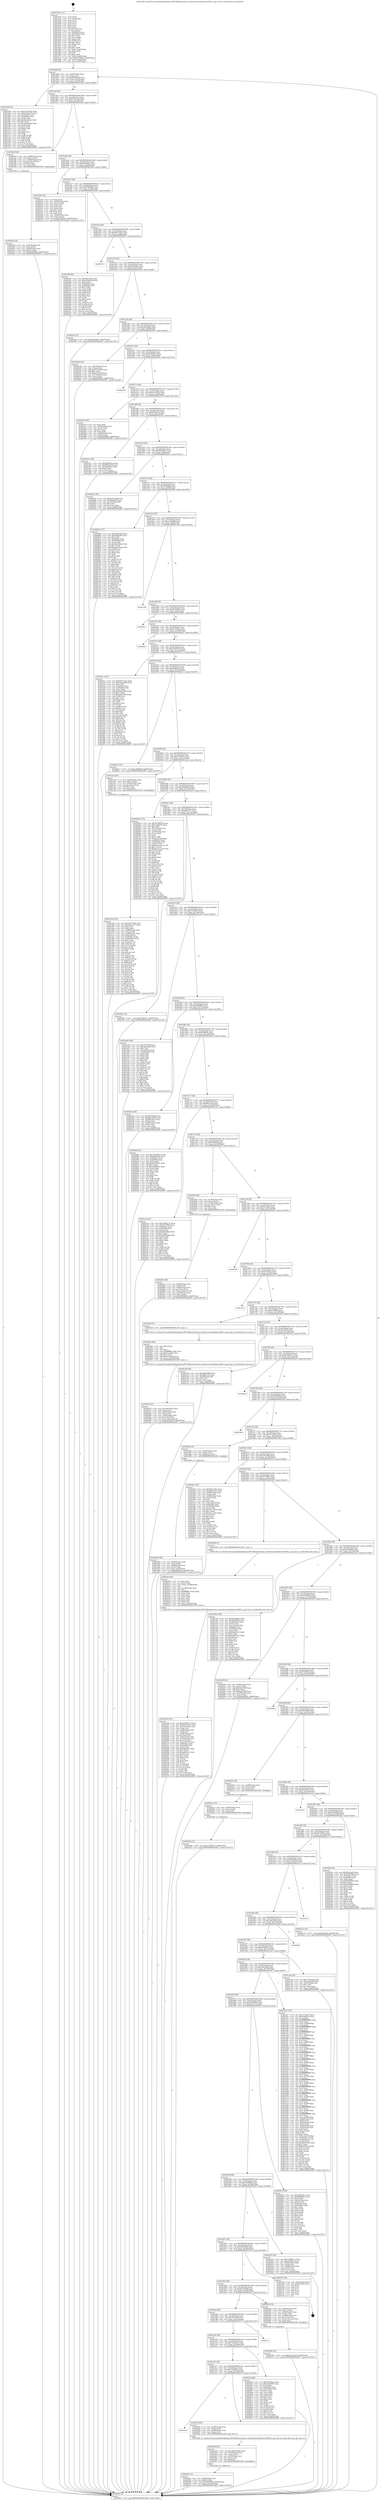 digraph "0x401420" {
  label = "0x401420 (/mnt/c/Users/mathe/Desktop/tcc/POCII/binaries/extr_linuxdriversisdnhisaxst5481.h_get_buf_nr_Final-ollvm.out::main(0))"
  labelloc = "t"
  node[shape=record]

  Entry [label="",width=0.3,height=0.3,shape=circle,fillcolor=black,style=filled]
  "0x40148f" [label="{
     0x40148f [32]\l
     | [instrs]\l
     &nbsp;&nbsp;0x40148f \<+6\>: mov -0xb0(%rbp),%eax\l
     &nbsp;&nbsp;0x401495 \<+2\>: mov %eax,%ecx\l
     &nbsp;&nbsp;0x401497 \<+6\>: sub $0x8695ae92,%ecx\l
     &nbsp;&nbsp;0x40149d \<+6\>: mov %eax,-0xc4(%rbp)\l
     &nbsp;&nbsp;0x4014a3 \<+6\>: mov %ecx,-0xc8(%rbp)\l
     &nbsp;&nbsp;0x4014a9 \<+6\>: je 0000000000401ddf \<main+0x9bf\>\l
  }"]
  "0x401ddf" [label="{
     0x401ddf [91]\l
     | [instrs]\l
     &nbsp;&nbsp;0x401ddf \<+5\>: mov $0xd13743da,%eax\l
     &nbsp;&nbsp;0x401de4 \<+5\>: mov $0xe704ba70,%ecx\l
     &nbsp;&nbsp;0x401de9 \<+7\>: mov 0x40505c,%edx\l
     &nbsp;&nbsp;0x401df0 \<+7\>: mov 0x405060,%esi\l
     &nbsp;&nbsp;0x401df7 \<+2\>: mov %edx,%edi\l
     &nbsp;&nbsp;0x401df9 \<+6\>: add $0xdab1d2bd,%edi\l
     &nbsp;&nbsp;0x401dff \<+3\>: sub $0x1,%edi\l
     &nbsp;&nbsp;0x401e02 \<+6\>: sub $0xdab1d2bd,%edi\l
     &nbsp;&nbsp;0x401e08 \<+3\>: imul %edi,%edx\l
     &nbsp;&nbsp;0x401e0b \<+3\>: and $0x1,%edx\l
     &nbsp;&nbsp;0x401e0e \<+3\>: cmp $0x0,%edx\l
     &nbsp;&nbsp;0x401e11 \<+4\>: sete %r8b\l
     &nbsp;&nbsp;0x401e15 \<+3\>: cmp $0xa,%esi\l
     &nbsp;&nbsp;0x401e18 \<+4\>: setl %r9b\l
     &nbsp;&nbsp;0x401e1c \<+3\>: mov %r8b,%r10b\l
     &nbsp;&nbsp;0x401e1f \<+3\>: and %r9b,%r10b\l
     &nbsp;&nbsp;0x401e22 \<+3\>: xor %r9b,%r8b\l
     &nbsp;&nbsp;0x401e25 \<+3\>: or %r8b,%r10b\l
     &nbsp;&nbsp;0x401e28 \<+4\>: test $0x1,%r10b\l
     &nbsp;&nbsp;0x401e2c \<+3\>: cmovne %ecx,%eax\l
     &nbsp;&nbsp;0x401e2f \<+6\>: mov %eax,-0xb0(%rbp)\l
     &nbsp;&nbsp;0x401e35 \<+5\>: jmp 0000000000402967 \<main+0x1547\>\l
  }"]
  "0x4014af" [label="{
     0x4014af [28]\l
     | [instrs]\l
     &nbsp;&nbsp;0x4014af \<+5\>: jmp 00000000004014b4 \<main+0x94\>\l
     &nbsp;&nbsp;0x4014b4 \<+6\>: mov -0xc4(%rbp),%eax\l
     &nbsp;&nbsp;0x4014ba \<+5\>: sub $0x91d31e8d,%eax\l
     &nbsp;&nbsp;0x4014bf \<+6\>: mov %eax,-0xcc(%rbp)\l
     &nbsp;&nbsp;0x4014c5 \<+6\>: je 00000000004023e8 \<main+0xfc8\>\l
  }"]
  Exit [label="",width=0.3,height=0.3,shape=circle,fillcolor=black,style=filled,peripheries=2]
  "0x4023e8" [label="{
     0x4023e8 [29]\l
     | [instrs]\l
     &nbsp;&nbsp;0x4023e8 \<+4\>: mov -0x68(%rbp),%rax\l
     &nbsp;&nbsp;0x4023ec \<+6\>: movl $0x1,(%rax)\l
     &nbsp;&nbsp;0x4023f2 \<+4\>: mov -0x68(%rbp),%rax\l
     &nbsp;&nbsp;0x4023f6 \<+3\>: movslq (%rax),%rax\l
     &nbsp;&nbsp;0x4023f9 \<+4\>: shl $0x2,%rax\l
     &nbsp;&nbsp;0x4023fd \<+3\>: mov %rax,%rdi\l
     &nbsp;&nbsp;0x402400 \<+5\>: call 0000000000401050 \<malloc@plt\>\l
     | [calls]\l
     &nbsp;&nbsp;0x401050 \{1\} (unknown)\l
  }"]
  "0x4014cb" [label="{
     0x4014cb [28]\l
     | [instrs]\l
     &nbsp;&nbsp;0x4014cb \<+5\>: jmp 00000000004014d0 \<main+0xb0\>\l
     &nbsp;&nbsp;0x4014d0 \<+6\>: mov -0xc4(%rbp),%eax\l
     &nbsp;&nbsp;0x4014d6 \<+5\>: sub $0x9574492c,%eax\l
     &nbsp;&nbsp;0x4014db \<+6\>: mov %eax,-0xd0(%rbp)\l
     &nbsp;&nbsp;0x4014e1 \<+6\>: je 00000000004023be \<main+0xf9e\>\l
  }"]
  "0x4025bb" [label="{
     0x4025bb [15]\l
     | [instrs]\l
     &nbsp;&nbsp;0x4025bb \<+10\>: movl $0x7180bc72,-0xb0(%rbp)\l
     &nbsp;&nbsp;0x4025c5 \<+5\>: jmp 0000000000402967 \<main+0x1547\>\l
  }"]
  "0x4023be" [label="{
     0x4023be [42]\l
     | [instrs]\l
     &nbsp;&nbsp;0x4023be \<+2\>: xor %eax,%eax\l
     &nbsp;&nbsp;0x4023c0 \<+4\>: mov -0x80(%rbp),%rcx\l
     &nbsp;&nbsp;0x4023c4 \<+2\>: mov (%rcx),%edx\l
     &nbsp;&nbsp;0x4023c6 \<+2\>: mov %eax,%esi\l
     &nbsp;&nbsp;0x4023c8 \<+2\>: sub %edx,%esi\l
     &nbsp;&nbsp;0x4023ca \<+2\>: mov %eax,%edx\l
     &nbsp;&nbsp;0x4023cc \<+3\>: sub $0x1,%edx\l
     &nbsp;&nbsp;0x4023cf \<+2\>: add %edx,%esi\l
     &nbsp;&nbsp;0x4023d1 \<+2\>: sub %esi,%eax\l
     &nbsp;&nbsp;0x4023d3 \<+4\>: mov -0x80(%rbp),%rcx\l
     &nbsp;&nbsp;0x4023d7 \<+2\>: mov %eax,(%rcx)\l
     &nbsp;&nbsp;0x4023d9 \<+10\>: movl $0xd7b0975c,-0xb0(%rbp)\l
     &nbsp;&nbsp;0x4023e3 \<+5\>: jmp 0000000000402967 \<main+0x1547\>\l
  }"]
  "0x4014e7" [label="{
     0x4014e7 [28]\l
     | [instrs]\l
     &nbsp;&nbsp;0x4014e7 \<+5\>: jmp 00000000004014ec \<main+0xcc\>\l
     &nbsp;&nbsp;0x4014ec \<+6\>: mov -0xc4(%rbp),%eax\l
     &nbsp;&nbsp;0x4014f2 \<+5\>: sub $0x97f630b8,%eax\l
     &nbsp;&nbsp;0x4014f7 \<+6\>: mov %eax,-0xd4(%rbp)\l
     &nbsp;&nbsp;0x4014fd \<+6\>: je 0000000000402359 \<main+0xf39\>\l
  }"]
  "0x4025ac" [label="{
     0x4025ac [15]\l
     | [instrs]\l
     &nbsp;&nbsp;0x4025ac \<+4\>: mov -0x60(%rbp),%rax\l
     &nbsp;&nbsp;0x4025b0 \<+3\>: mov (%rax),%rax\l
     &nbsp;&nbsp;0x4025b3 \<+3\>: mov %rax,%rdi\l
     &nbsp;&nbsp;0x4025b6 \<+5\>: call 0000000000401030 \<free@plt\>\l
     | [calls]\l
     &nbsp;&nbsp;0x401030 \{1\} (unknown)\l
  }"]
  "0x402359" [label="{
     0x402359 [86]\l
     | [instrs]\l
     &nbsp;&nbsp;0x402359 \<+5\>: mov $0xf9ca1a84,%eax\l
     &nbsp;&nbsp;0x40235e \<+5\>: mov $0xa200e43b,%ecx\l
     &nbsp;&nbsp;0x402363 \<+2\>: xor %edx,%edx\l
     &nbsp;&nbsp;0x402365 \<+7\>: mov 0x40505c,%esi\l
     &nbsp;&nbsp;0x40236c \<+7\>: mov 0x405060,%edi\l
     &nbsp;&nbsp;0x402373 \<+3\>: sub $0x1,%edx\l
     &nbsp;&nbsp;0x402376 \<+3\>: mov %esi,%r8d\l
     &nbsp;&nbsp;0x402379 \<+3\>: add %edx,%r8d\l
     &nbsp;&nbsp;0x40237c \<+4\>: imul %r8d,%esi\l
     &nbsp;&nbsp;0x402380 \<+3\>: and $0x1,%esi\l
     &nbsp;&nbsp;0x402383 \<+3\>: cmp $0x0,%esi\l
     &nbsp;&nbsp;0x402386 \<+4\>: sete %r9b\l
     &nbsp;&nbsp;0x40238a \<+3\>: cmp $0xa,%edi\l
     &nbsp;&nbsp;0x40238d \<+4\>: setl %r10b\l
     &nbsp;&nbsp;0x402391 \<+3\>: mov %r9b,%r11b\l
     &nbsp;&nbsp;0x402394 \<+3\>: and %r10b,%r11b\l
     &nbsp;&nbsp;0x402397 \<+3\>: xor %r10b,%r9b\l
     &nbsp;&nbsp;0x40239a \<+3\>: or %r9b,%r11b\l
     &nbsp;&nbsp;0x40239d \<+4\>: test $0x1,%r11b\l
     &nbsp;&nbsp;0x4023a1 \<+3\>: cmovne %ecx,%eax\l
     &nbsp;&nbsp;0x4023a4 \<+6\>: mov %eax,-0xb0(%rbp)\l
     &nbsp;&nbsp;0x4023aa \<+5\>: jmp 0000000000402967 \<main+0x1547\>\l
  }"]
  "0x401503" [label="{
     0x401503 [28]\l
     | [instrs]\l
     &nbsp;&nbsp;0x401503 \<+5\>: jmp 0000000000401508 \<main+0xe8\>\l
     &nbsp;&nbsp;0x401508 \<+6\>: mov -0xc4(%rbp),%eax\l
     &nbsp;&nbsp;0x40150e \<+5\>: sub $0x9b51102c,%eax\l
     &nbsp;&nbsp;0x401513 \<+6\>: mov %eax,-0xd8(%rbp)\l
     &nbsp;&nbsp;0x401519 \<+6\>: je 0000000000402873 \<main+0x1453\>\l
  }"]
  "0x402569" [label="{
     0x402569 [15]\l
     | [instrs]\l
     &nbsp;&nbsp;0x402569 \<+10\>: movl $0xb12e35d3,-0xb0(%rbp)\l
     &nbsp;&nbsp;0x402573 \<+5\>: jmp 0000000000402967 \<main+0x1547\>\l
  }"]
  "0x402873" [label="{
     0x402873\l
  }", style=dashed]
  "0x40151f" [label="{
     0x40151f [28]\l
     | [instrs]\l
     &nbsp;&nbsp;0x40151f \<+5\>: jmp 0000000000401524 \<main+0x104\>\l
     &nbsp;&nbsp;0x401524 \<+6\>: mov -0xc4(%rbp),%eax\l
     &nbsp;&nbsp;0x40152a \<+5\>: sub $0xa200e43b,%eax\l
     &nbsp;&nbsp;0x40152f \<+6\>: mov %eax,-0xdc(%rbp)\l
     &nbsp;&nbsp;0x401535 \<+6\>: je 00000000004023af \<main+0xf8f\>\l
  }"]
  "0x4024fc" [label="{
     0x4024fc [31]\l
     | [instrs]\l
     &nbsp;&nbsp;0x4024fc \<+4\>: mov -0x48(%rbp),%rdi\l
     &nbsp;&nbsp;0x402500 \<+6\>: movl $0x0,(%rdi)\l
     &nbsp;&nbsp;0x402506 \<+10\>: movl $0xf2d0f88e,-0xb0(%rbp)\l
     &nbsp;&nbsp;0x402510 \<+6\>: mov %eax,-0x1a4(%rbp)\l
     &nbsp;&nbsp;0x402516 \<+5\>: jmp 0000000000402967 \<main+0x1547\>\l
  }"]
  "0x4023af" [label="{
     0x4023af [15]\l
     | [instrs]\l
     &nbsp;&nbsp;0x4023af \<+10\>: movl $0x9574492c,-0xb0(%rbp)\l
     &nbsp;&nbsp;0x4023b9 \<+5\>: jmp 0000000000402967 \<main+0x1547\>\l
  }"]
  "0x40153b" [label="{
     0x40153b [28]\l
     | [instrs]\l
     &nbsp;&nbsp;0x40153b \<+5\>: jmp 0000000000401540 \<main+0x120\>\l
     &nbsp;&nbsp;0x401540 \<+6\>: mov -0xc4(%rbp),%eax\l
     &nbsp;&nbsp;0x401546 \<+5\>: sub $0xa29ced4d,%eax\l
     &nbsp;&nbsp;0x40154b \<+6\>: mov %eax,-0xe0(%rbp)\l
     &nbsp;&nbsp;0x401551 \<+6\>: je 00000000004022d4 \<main+0xeb4\>\l
  }"]
  "0x4024df" [label="{
     0x4024df [29]\l
     | [instrs]\l
     &nbsp;&nbsp;0x4024df \<+10\>: movabs $0x4030b6,%rdi\l
     &nbsp;&nbsp;0x4024e9 \<+4\>: mov -0x50(%rbp),%rsi\l
     &nbsp;&nbsp;0x4024ed \<+2\>: mov %eax,(%rsi)\l
     &nbsp;&nbsp;0x4024ef \<+4\>: mov -0x50(%rbp),%rsi\l
     &nbsp;&nbsp;0x4024f3 \<+2\>: mov (%rsi),%esi\l
     &nbsp;&nbsp;0x4024f5 \<+2\>: mov $0x0,%al\l
     &nbsp;&nbsp;0x4024f7 \<+5\>: call 0000000000401040 \<printf@plt\>\l
     | [calls]\l
     &nbsp;&nbsp;0x401040 \{1\} (unknown)\l
  }"]
  "0x4022d4" [label="{
     0x4022d4 [42]\l
     | [instrs]\l
     &nbsp;&nbsp;0x4022d4 \<+4\>: mov -0x70(%rbp),%rax\l
     &nbsp;&nbsp;0x4022d8 \<+2\>: mov (%rax),%ecx\l
     &nbsp;&nbsp;0x4022da \<+6\>: add $0xb71bc036,%ecx\l
     &nbsp;&nbsp;0x4022e0 \<+3\>: add $0x1,%ecx\l
     &nbsp;&nbsp;0x4022e3 \<+6\>: sub $0xb71bc036,%ecx\l
     &nbsp;&nbsp;0x4022e9 \<+4\>: mov -0x70(%rbp),%rax\l
     &nbsp;&nbsp;0x4022ed \<+2\>: mov %ecx,(%rax)\l
     &nbsp;&nbsp;0x4022ef \<+10\>: movl $0xf45f6e92,-0xb0(%rbp)\l
     &nbsp;&nbsp;0x4022f9 \<+5\>: jmp 0000000000402967 \<main+0x1547\>\l
  }"]
  "0x401557" [label="{
     0x401557 [28]\l
     | [instrs]\l
     &nbsp;&nbsp;0x401557 \<+5\>: jmp 000000000040155c \<main+0x13c\>\l
     &nbsp;&nbsp;0x40155c \<+6\>: mov -0xc4(%rbp),%eax\l
     &nbsp;&nbsp;0x401562 \<+5\>: sub $0xa835b9cc,%eax\l
     &nbsp;&nbsp;0x401567 \<+6\>: mov %eax,-0xe4(%rbp)\l
     &nbsp;&nbsp;0x40156d \<+6\>: je 0000000000402933 \<main+0x1513\>\l
  }"]
  "0x401a43" [label="{
     0x401a43\l
  }", style=dashed]
  "0x402933" [label="{
     0x402933\l
  }", style=dashed]
  "0x401573" [label="{
     0x401573 [28]\l
     | [instrs]\l
     &nbsp;&nbsp;0x401573 \<+5\>: jmp 0000000000401578 \<main+0x158\>\l
     &nbsp;&nbsp;0x401578 \<+6\>: mov -0xc4(%rbp),%eax\l
     &nbsp;&nbsp;0x40157e \<+5\>: sub $0xb12e35d3,%eax\l
     &nbsp;&nbsp;0x401583 \<+6\>: mov %eax,-0xe8(%rbp)\l
     &nbsp;&nbsp;0x401589 \<+6\>: je 0000000000402578 \<main+0x1158\>\l
  }"]
  "0x4024c9" [label="{
     0x4024c9 [22]\l
     | [instrs]\l
     &nbsp;&nbsp;0x4024c9 \<+7\>: mov -0x88(%rbp),%rax\l
     &nbsp;&nbsp;0x4024d0 \<+3\>: mov (%rax),%rdi\l
     &nbsp;&nbsp;0x4024d3 \<+4\>: mov -0x60(%rbp),%rax\l
     &nbsp;&nbsp;0x4024d7 \<+3\>: mov (%rax),%rsi\l
     &nbsp;&nbsp;0x4024da \<+5\>: call 00000000004013f0 \<get_buf_nr\>\l
     | [calls]\l
     &nbsp;&nbsp;0x4013f0 \{1\} (/mnt/c/Users/mathe/Desktop/tcc/POCII/binaries/extr_linuxdriversisdnhisaxst5481.h_get_buf_nr_Final-ollvm.out::get_buf_nr)\l
  }"]
  "0x402578" [label="{
     0x402578 [34]\l
     | [instrs]\l
     &nbsp;&nbsp;0x402578 \<+2\>: xor %eax,%eax\l
     &nbsp;&nbsp;0x40257a \<+4\>: mov -0x48(%rbp),%rcx\l
     &nbsp;&nbsp;0x40257e \<+2\>: mov (%rcx),%edx\l
     &nbsp;&nbsp;0x402580 \<+3\>: sub $0x1,%eax\l
     &nbsp;&nbsp;0x402583 \<+2\>: sub %eax,%edx\l
     &nbsp;&nbsp;0x402585 \<+4\>: mov -0x48(%rbp),%rcx\l
     &nbsp;&nbsp;0x402589 \<+2\>: mov %edx,(%rcx)\l
     &nbsp;&nbsp;0x40258b \<+10\>: movl $0xf2d0f88e,-0xb0(%rbp)\l
     &nbsp;&nbsp;0x402595 \<+5\>: jmp 0000000000402967 \<main+0x1547\>\l
  }"]
  "0x40158f" [label="{
     0x40158f [28]\l
     | [instrs]\l
     &nbsp;&nbsp;0x40158f \<+5\>: jmp 0000000000401594 \<main+0x174\>\l
     &nbsp;&nbsp;0x401594 \<+6\>: mov -0xc4(%rbp),%eax\l
     &nbsp;&nbsp;0x40159a \<+5\>: sub $0xb88a427e,%eax\l
     &nbsp;&nbsp;0x40159f \<+6\>: mov %eax,-0xec(%rbp)\l
     &nbsp;&nbsp;0x4015a5 \<+6\>: je 0000000000401dc1 \<main+0x9a1\>\l
  }"]
  "0x401a27" [label="{
     0x401a27 [28]\l
     | [instrs]\l
     &nbsp;&nbsp;0x401a27 \<+5\>: jmp 0000000000401a2c \<main+0x60c\>\l
     &nbsp;&nbsp;0x401a2c \<+6\>: mov -0xc4(%rbp),%eax\l
     &nbsp;&nbsp;0x401a32 \<+5\>: sub $0x7a89951e,%eax\l
     &nbsp;&nbsp;0x401a37 \<+6\>: mov %eax,-0x194(%rbp)\l
     &nbsp;&nbsp;0x401a3d \<+6\>: je 00000000004024c9 \<main+0x10a9\>\l
  }"]
  "0x401dc1" [label="{
     0x401dc1 [30]\l
     | [instrs]\l
     &nbsp;&nbsp;0x401dc1 \<+5\>: mov $0x56d6cb0a,%eax\l
     &nbsp;&nbsp;0x401dc6 \<+5\>: mov $0x8695ae92,%ecx\l
     &nbsp;&nbsp;0x401dcb \<+3\>: mov -0x34(%rbp),%edx\l
     &nbsp;&nbsp;0x401dce \<+3\>: cmp $0x0,%edx\l
     &nbsp;&nbsp;0x401dd1 \<+3\>: cmove %ecx,%eax\l
     &nbsp;&nbsp;0x401dd4 \<+6\>: mov %eax,-0xb0(%rbp)\l
     &nbsp;&nbsp;0x401dda \<+5\>: jmp 0000000000402967 \<main+0x1547\>\l
  }"]
  "0x4015ab" [label="{
     0x4015ab [28]\l
     | [instrs]\l
     &nbsp;&nbsp;0x4015ab \<+5\>: jmp 00000000004015b0 \<main+0x190\>\l
     &nbsp;&nbsp;0x4015b0 \<+6\>: mov -0xc4(%rbp),%eax\l
     &nbsp;&nbsp;0x4015b6 \<+5\>: sub $0xb9814eb7,%eax\l
     &nbsp;&nbsp;0x4015bb \<+6\>: mov %eax,-0xf0(%rbp)\l
     &nbsp;&nbsp;0x4015c1 \<+6\>: je 0000000000402021 \<main+0xc01\>\l
  }"]
  "0x4025ed" [label="{
     0x4025ed [86]\l
     | [instrs]\l
     &nbsp;&nbsp;0x4025ed \<+5\>: mov $0xa835b9cc,%eax\l
     &nbsp;&nbsp;0x4025f2 \<+5\>: mov $0x6ae63946,%ecx\l
     &nbsp;&nbsp;0x4025f7 \<+2\>: xor %edx,%edx\l
     &nbsp;&nbsp;0x4025f9 \<+7\>: mov 0x40505c,%esi\l
     &nbsp;&nbsp;0x402600 \<+7\>: mov 0x405060,%edi\l
     &nbsp;&nbsp;0x402607 \<+3\>: sub $0x1,%edx\l
     &nbsp;&nbsp;0x40260a \<+3\>: mov %esi,%r8d\l
     &nbsp;&nbsp;0x40260d \<+3\>: add %edx,%r8d\l
     &nbsp;&nbsp;0x402610 \<+4\>: imul %r8d,%esi\l
     &nbsp;&nbsp;0x402614 \<+3\>: and $0x1,%esi\l
     &nbsp;&nbsp;0x402617 \<+3\>: cmp $0x0,%esi\l
     &nbsp;&nbsp;0x40261a \<+4\>: sete %r9b\l
     &nbsp;&nbsp;0x40261e \<+3\>: cmp $0xa,%edi\l
     &nbsp;&nbsp;0x402621 \<+4\>: setl %r10b\l
     &nbsp;&nbsp;0x402625 \<+3\>: mov %r9b,%r11b\l
     &nbsp;&nbsp;0x402628 \<+3\>: and %r10b,%r11b\l
     &nbsp;&nbsp;0x40262b \<+3\>: xor %r10b,%r9b\l
     &nbsp;&nbsp;0x40262e \<+3\>: or %r9b,%r11b\l
     &nbsp;&nbsp;0x402631 \<+4\>: test $0x1,%r11b\l
     &nbsp;&nbsp;0x402635 \<+3\>: cmovne %ecx,%eax\l
     &nbsp;&nbsp;0x402638 \<+6\>: mov %eax,-0xb0(%rbp)\l
     &nbsp;&nbsp;0x40263e \<+5\>: jmp 0000000000402967 \<main+0x1547\>\l
  }"]
  "0x402021" [label="{
     0x402021 [30]\l
     | [instrs]\l
     &nbsp;&nbsp;0x402021 \<+5\>: mov $0x91d31e8d,%eax\l
     &nbsp;&nbsp;0x402026 \<+5\>: mov $0xf46a9bdf,%ecx\l
     &nbsp;&nbsp;0x40202b \<+3\>: mov -0x2e(%rbp),%dl\l
     &nbsp;&nbsp;0x40202e \<+3\>: test $0x1,%dl\l
     &nbsp;&nbsp;0x402031 \<+3\>: cmovne %ecx,%eax\l
     &nbsp;&nbsp;0x402034 \<+6\>: mov %eax,-0xb0(%rbp)\l
     &nbsp;&nbsp;0x40203a \<+5\>: jmp 0000000000402967 \<main+0x1547\>\l
  }"]
  "0x4015c7" [label="{
     0x4015c7 [28]\l
     | [instrs]\l
     &nbsp;&nbsp;0x4015c7 \<+5\>: jmp 00000000004015cc \<main+0x1ac\>\l
     &nbsp;&nbsp;0x4015cc \<+6\>: mov -0xc4(%rbp),%eax\l
     &nbsp;&nbsp;0x4015d2 \<+5\>: sub $0xc0989a8f,%eax\l
     &nbsp;&nbsp;0x4015d7 \<+6\>: mov %eax,-0xf4(%rbp)\l
     &nbsp;&nbsp;0x4015dd \<+6\>: je 00000000004026b6 \<main+0x1296\>\l
  }"]
  "0x401a0b" [label="{
     0x401a0b [28]\l
     | [instrs]\l
     &nbsp;&nbsp;0x401a0b \<+5\>: jmp 0000000000401a10 \<main+0x5f0\>\l
     &nbsp;&nbsp;0x401a10 \<+6\>: mov -0xc4(%rbp),%eax\l
     &nbsp;&nbsp;0x401a16 \<+5\>: sub $0x7180bc72,%eax\l
     &nbsp;&nbsp;0x401a1b \<+6\>: mov %eax,-0x190(%rbp)\l
     &nbsp;&nbsp;0x401a21 \<+6\>: je 00000000004025ed \<main+0x11cd\>\l
  }"]
  "0x4026b6" [label="{
     0x4026b6 [147]\l
     | [instrs]\l
     &nbsp;&nbsp;0x4026b6 \<+5\>: mov $0x5e6caab4,%eax\l
     &nbsp;&nbsp;0x4026bb \<+5\>: mov $0x340ba2f5,%ecx\l
     &nbsp;&nbsp;0x4026c0 \<+2\>: mov $0x1,%dl\l
     &nbsp;&nbsp;0x4026c2 \<+7\>: mov 0x40505c,%esi\l
     &nbsp;&nbsp;0x4026c9 \<+7\>: mov 0x405060,%edi\l
     &nbsp;&nbsp;0x4026d0 \<+3\>: mov %esi,%r8d\l
     &nbsp;&nbsp;0x4026d3 \<+7\>: sub $0xa0b1e0e8,%r8d\l
     &nbsp;&nbsp;0x4026da \<+4\>: sub $0x1,%r8d\l
     &nbsp;&nbsp;0x4026de \<+7\>: add $0xa0b1e0e8,%r8d\l
     &nbsp;&nbsp;0x4026e5 \<+4\>: imul %r8d,%esi\l
     &nbsp;&nbsp;0x4026e9 \<+3\>: and $0x1,%esi\l
     &nbsp;&nbsp;0x4026ec \<+3\>: cmp $0x0,%esi\l
     &nbsp;&nbsp;0x4026ef \<+4\>: sete %r9b\l
     &nbsp;&nbsp;0x4026f3 \<+3\>: cmp $0xa,%edi\l
     &nbsp;&nbsp;0x4026f6 \<+4\>: setl %r10b\l
     &nbsp;&nbsp;0x4026fa \<+3\>: mov %r9b,%r11b\l
     &nbsp;&nbsp;0x4026fd \<+4\>: xor $0xff,%r11b\l
     &nbsp;&nbsp;0x402701 \<+3\>: mov %r10b,%bl\l
     &nbsp;&nbsp;0x402704 \<+3\>: xor $0xff,%bl\l
     &nbsp;&nbsp;0x402707 \<+3\>: xor $0x1,%dl\l
     &nbsp;&nbsp;0x40270a \<+3\>: mov %r11b,%r14b\l
     &nbsp;&nbsp;0x40270d \<+4\>: and $0xff,%r14b\l
     &nbsp;&nbsp;0x402711 \<+3\>: and %dl,%r9b\l
     &nbsp;&nbsp;0x402714 \<+3\>: mov %bl,%r15b\l
     &nbsp;&nbsp;0x402717 \<+4\>: and $0xff,%r15b\l
     &nbsp;&nbsp;0x40271b \<+3\>: and %dl,%r10b\l
     &nbsp;&nbsp;0x40271e \<+3\>: or %r9b,%r14b\l
     &nbsp;&nbsp;0x402721 \<+3\>: or %r10b,%r15b\l
     &nbsp;&nbsp;0x402724 \<+3\>: xor %r15b,%r14b\l
     &nbsp;&nbsp;0x402727 \<+3\>: or %bl,%r11b\l
     &nbsp;&nbsp;0x40272a \<+4\>: xor $0xff,%r11b\l
     &nbsp;&nbsp;0x40272e \<+3\>: or $0x1,%dl\l
     &nbsp;&nbsp;0x402731 \<+3\>: and %dl,%r11b\l
     &nbsp;&nbsp;0x402734 \<+3\>: or %r11b,%r14b\l
     &nbsp;&nbsp;0x402737 \<+4\>: test $0x1,%r14b\l
     &nbsp;&nbsp;0x40273b \<+3\>: cmovne %ecx,%eax\l
     &nbsp;&nbsp;0x40273e \<+6\>: mov %eax,-0xb0(%rbp)\l
     &nbsp;&nbsp;0x402744 \<+5\>: jmp 0000000000402967 \<main+0x1547\>\l
  }"]
  "0x4015e3" [label="{
     0x4015e3 [28]\l
     | [instrs]\l
     &nbsp;&nbsp;0x4015e3 \<+5\>: jmp 00000000004015e8 \<main+0x1c8\>\l
     &nbsp;&nbsp;0x4015e8 \<+6\>: mov -0xc4(%rbp),%eax\l
     &nbsp;&nbsp;0x4015ee \<+5\>: sub $0xce3af248,%eax\l
     &nbsp;&nbsp;0x4015f3 \<+6\>: mov %eax,-0xf8(%rbp)\l
     &nbsp;&nbsp;0x4015f9 \<+6\>: je 0000000000401c49 \<main+0x829\>\l
  }"]
  "0x4027c7" [label="{
     0x4027c7\l
  }", style=dashed]
  "0x401c49" [label="{
     0x401c49\l
  }", style=dashed]
  "0x4015ff" [label="{
     0x4015ff [28]\l
     | [instrs]\l
     &nbsp;&nbsp;0x4015ff \<+5\>: jmp 0000000000401604 \<main+0x1e4\>\l
     &nbsp;&nbsp;0x401604 \<+6\>: mov -0xc4(%rbp),%eax\l
     &nbsp;&nbsp;0x40160a \<+5\>: sub $0xd0785f2a,%eax\l
     &nbsp;&nbsp;0x40160f \<+6\>: mov %eax,-0xfc(%rbp)\l
     &nbsp;&nbsp;0x401615 \<+6\>: je 000000000040280c \<main+0x13ec\>\l
  }"]
  "0x4019ef" [label="{
     0x4019ef [28]\l
     | [instrs]\l
     &nbsp;&nbsp;0x4019ef \<+5\>: jmp 00000000004019f4 \<main+0x5d4\>\l
     &nbsp;&nbsp;0x4019f4 \<+6\>: mov -0xc4(%rbp),%eax\l
     &nbsp;&nbsp;0x4019fa \<+5\>: sub $0x7075af7f,%eax\l
     &nbsp;&nbsp;0x4019ff \<+6\>: mov %eax,-0x18c(%rbp)\l
     &nbsp;&nbsp;0x401a05 \<+6\>: je 00000000004027c7 \<main+0x13a7\>\l
  }"]
  "0x40280c" [label="{
     0x40280c\l
  }", style=dashed]
  "0x40161b" [label="{
     0x40161b [28]\l
     | [instrs]\l
     &nbsp;&nbsp;0x40161b \<+5\>: jmp 0000000000401620 \<main+0x200\>\l
     &nbsp;&nbsp;0x401620 \<+6\>: mov -0xc4(%rbp),%eax\l
     &nbsp;&nbsp;0x401626 \<+5\>: sub $0xd13743da,%eax\l
     &nbsp;&nbsp;0x40162b \<+6\>: mov %eax,-0x100(%rbp)\l
     &nbsp;&nbsp;0x401631 \<+6\>: je 000000000040282d \<main+0x140d\>\l
  }"]
  "0x402542" [label="{
     0x402542 [39]\l
     | [instrs]\l
     &nbsp;&nbsp;0x402542 \<+4\>: mov -0x40(%rbp),%rax\l
     &nbsp;&nbsp;0x402546 \<+6\>: movl $0x1,(%rax)\l
     &nbsp;&nbsp;0x40254c \<+7\>: mov -0x88(%rbp),%rax\l
     &nbsp;&nbsp;0x402553 \<+3\>: mov (%rax),%rax\l
     &nbsp;&nbsp;0x402556 \<+4\>: mov -0x48(%rbp),%rcx\l
     &nbsp;&nbsp;0x40255a \<+3\>: movslq (%rcx),%rcx\l
     &nbsp;&nbsp;0x40255d \<+4\>: mov (%rax,%rcx,8),%rax\l
     &nbsp;&nbsp;0x402561 \<+3\>: mov %rax,%rdi\l
     &nbsp;&nbsp;0x402564 \<+5\>: call 0000000000401030 \<free@plt\>\l
     | [calls]\l
     &nbsp;&nbsp;0x401030 \{1\} (unknown)\l
  }"]
  "0x40282d" [label="{
     0x40282d\l
  }", style=dashed]
  "0x401637" [label="{
     0x401637 [28]\l
     | [instrs]\l
     &nbsp;&nbsp;0x401637 \<+5\>: jmp 000000000040163c \<main+0x21c\>\l
     &nbsp;&nbsp;0x40163c \<+6\>: mov -0xc4(%rbp),%eax\l
     &nbsp;&nbsp;0x401642 \<+5\>: sub $0xd7b0975c,%eax\l
     &nbsp;&nbsp;0x401647 \<+6\>: mov %eax,-0x104(%rbp)\l
     &nbsp;&nbsp;0x40164d \<+6\>: je 0000000000401f11 \<main+0xaf1\>\l
  }"]
  "0x4019d3" [label="{
     0x4019d3 [28]\l
     | [instrs]\l
     &nbsp;&nbsp;0x4019d3 \<+5\>: jmp 00000000004019d8 \<main+0x5b8\>\l
     &nbsp;&nbsp;0x4019d8 \<+6\>: mov -0xc4(%rbp),%eax\l
     &nbsp;&nbsp;0x4019de \<+5\>: sub $0x6de1b009,%eax\l
     &nbsp;&nbsp;0x4019e3 \<+6\>: mov %eax,-0x188(%rbp)\l
     &nbsp;&nbsp;0x4019e9 \<+6\>: je 0000000000402542 \<main+0x1122\>\l
  }"]
  "0x401f11" [label="{
     0x401f11 [147]\l
     | [instrs]\l
     &nbsp;&nbsp;0x401f11 \<+5\>: mov $0x9b51102c,%eax\l
     &nbsp;&nbsp;0x401f16 \<+5\>: mov $0x2e9a1d09,%ecx\l
     &nbsp;&nbsp;0x401f1b \<+2\>: mov $0x1,%dl\l
     &nbsp;&nbsp;0x401f1d \<+7\>: mov 0x40505c,%esi\l
     &nbsp;&nbsp;0x401f24 \<+7\>: mov 0x405060,%edi\l
     &nbsp;&nbsp;0x401f2b \<+3\>: mov %esi,%r8d\l
     &nbsp;&nbsp;0x401f2e \<+7\>: add $0x2b4233f8,%r8d\l
     &nbsp;&nbsp;0x401f35 \<+4\>: sub $0x1,%r8d\l
     &nbsp;&nbsp;0x401f39 \<+7\>: sub $0x2b4233f8,%r8d\l
     &nbsp;&nbsp;0x401f40 \<+4\>: imul %r8d,%esi\l
     &nbsp;&nbsp;0x401f44 \<+3\>: and $0x1,%esi\l
     &nbsp;&nbsp;0x401f47 \<+3\>: cmp $0x0,%esi\l
     &nbsp;&nbsp;0x401f4a \<+4\>: sete %r9b\l
     &nbsp;&nbsp;0x401f4e \<+3\>: cmp $0xa,%edi\l
     &nbsp;&nbsp;0x401f51 \<+4\>: setl %r10b\l
     &nbsp;&nbsp;0x401f55 \<+3\>: mov %r9b,%r11b\l
     &nbsp;&nbsp;0x401f58 \<+4\>: xor $0xff,%r11b\l
     &nbsp;&nbsp;0x401f5c \<+3\>: mov %r10b,%bl\l
     &nbsp;&nbsp;0x401f5f \<+3\>: xor $0xff,%bl\l
     &nbsp;&nbsp;0x401f62 \<+3\>: xor $0x1,%dl\l
     &nbsp;&nbsp;0x401f65 \<+3\>: mov %r11b,%r14b\l
     &nbsp;&nbsp;0x401f68 \<+4\>: and $0xff,%r14b\l
     &nbsp;&nbsp;0x401f6c \<+3\>: and %dl,%r9b\l
     &nbsp;&nbsp;0x401f6f \<+3\>: mov %bl,%r15b\l
     &nbsp;&nbsp;0x401f72 \<+4\>: and $0xff,%r15b\l
     &nbsp;&nbsp;0x401f76 \<+3\>: and %dl,%r10b\l
     &nbsp;&nbsp;0x401f79 \<+3\>: or %r9b,%r14b\l
     &nbsp;&nbsp;0x401f7c \<+3\>: or %r10b,%r15b\l
     &nbsp;&nbsp;0x401f7f \<+3\>: xor %r15b,%r14b\l
     &nbsp;&nbsp;0x401f82 \<+3\>: or %bl,%r11b\l
     &nbsp;&nbsp;0x401f85 \<+4\>: xor $0xff,%r11b\l
     &nbsp;&nbsp;0x401f89 \<+3\>: or $0x1,%dl\l
     &nbsp;&nbsp;0x401f8c \<+3\>: and %dl,%r11b\l
     &nbsp;&nbsp;0x401f8f \<+3\>: or %r11b,%r14b\l
     &nbsp;&nbsp;0x401f92 \<+4\>: test $0x1,%r14b\l
     &nbsp;&nbsp;0x401f96 \<+3\>: cmovne %ecx,%eax\l
     &nbsp;&nbsp;0x401f99 \<+6\>: mov %eax,-0xb0(%rbp)\l
     &nbsp;&nbsp;0x401f9f \<+5\>: jmp 0000000000402967 \<main+0x1547\>\l
  }"]
  "0x401653" [label="{
     0x401653 [28]\l
     | [instrs]\l
     &nbsp;&nbsp;0x401653 \<+5\>: jmp 0000000000401658 \<main+0x238\>\l
     &nbsp;&nbsp;0x401658 \<+6\>: mov -0xc4(%rbp),%eax\l
     &nbsp;&nbsp;0x40165e \<+5\>: sub $0xe6f89a8c,%eax\l
     &nbsp;&nbsp;0x401663 \<+6\>: mov %eax,-0x108(%rbp)\l
     &nbsp;&nbsp;0x401669 \<+6\>: je 00000000004026a7 \<main+0x1287\>\l
  }"]
  "0x4027b5" [label="{
     0x4027b5 [18]\l
     | [instrs]\l
     &nbsp;&nbsp;0x4027b5 \<+3\>: mov -0x2c(%rbp),%eax\l
     &nbsp;&nbsp;0x4027b8 \<+4\>: lea -0x28(%rbp),%rsp\l
     &nbsp;&nbsp;0x4027bc \<+1\>: pop %rbx\l
     &nbsp;&nbsp;0x4027bd \<+2\>: pop %r12\l
     &nbsp;&nbsp;0x4027bf \<+2\>: pop %r13\l
     &nbsp;&nbsp;0x4027c1 \<+2\>: pop %r14\l
     &nbsp;&nbsp;0x4027c3 \<+2\>: pop %r15\l
     &nbsp;&nbsp;0x4027c5 \<+1\>: pop %rbp\l
     &nbsp;&nbsp;0x4027c6 \<+1\>: ret\l
  }"]
  "0x4026a7" [label="{
     0x4026a7 [15]\l
     | [instrs]\l
     &nbsp;&nbsp;0x4026a7 \<+10\>: movl $0xc0989a8f,-0xb0(%rbp)\l
     &nbsp;&nbsp;0x4026b1 \<+5\>: jmp 0000000000402967 \<main+0x1547\>\l
  }"]
  "0x40166f" [label="{
     0x40166f [28]\l
     | [instrs]\l
     &nbsp;&nbsp;0x40166f \<+5\>: jmp 0000000000401674 \<main+0x254\>\l
     &nbsp;&nbsp;0x401674 \<+6\>: mov -0xc4(%rbp),%eax\l
     &nbsp;&nbsp;0x40167a \<+5\>: sub $0xe704ba70,%eax\l
     &nbsp;&nbsp;0x40167f \<+6\>: mov %eax,-0x10c(%rbp)\l
     &nbsp;&nbsp;0x401685 \<+6\>: je 0000000000401e3a \<main+0xa1a\>\l
  }"]
  "0x402476" [label="{
     0x402476 [41]\l
     | [instrs]\l
     &nbsp;&nbsp;0x402476 \<+6\>: mov -0x1a0(%rbp),%ecx\l
     &nbsp;&nbsp;0x40247c \<+3\>: imul %eax,%ecx\l
     &nbsp;&nbsp;0x40247f \<+4\>: mov -0x60(%rbp),%rsi\l
     &nbsp;&nbsp;0x402483 \<+3\>: mov (%rsi),%rsi\l
     &nbsp;&nbsp;0x402486 \<+4\>: mov -0x58(%rbp),%rdi\l
     &nbsp;&nbsp;0x40248a \<+3\>: movslq (%rdi),%rdi\l
     &nbsp;&nbsp;0x40248d \<+3\>: mov %ecx,(%rsi,%rdi,4)\l
     &nbsp;&nbsp;0x402490 \<+10\>: movl $0x3635867f,-0xb0(%rbp)\l
     &nbsp;&nbsp;0x40249a \<+5\>: jmp 0000000000402967 \<main+0x1547\>\l
  }"]
  "0x401e3a" [label="{
     0x401e3a [35]\l
     | [instrs]\l
     &nbsp;&nbsp;0x401e3a \<+7\>: mov -0x90(%rbp),%rax\l
     &nbsp;&nbsp;0x401e41 \<+6\>: movl $0x1,(%rax)\l
     &nbsp;&nbsp;0x401e47 \<+7\>: mov -0x90(%rbp),%rax\l
     &nbsp;&nbsp;0x401e4e \<+3\>: movslq (%rax),%rax\l
     &nbsp;&nbsp;0x401e51 \<+4\>: shl $0x3,%rax\l
     &nbsp;&nbsp;0x401e55 \<+3\>: mov %rax,%rdi\l
     &nbsp;&nbsp;0x401e58 \<+5\>: call 0000000000401050 \<malloc@plt\>\l
     | [calls]\l
     &nbsp;&nbsp;0x401050 \{1\} (unknown)\l
  }"]
  "0x40168b" [label="{
     0x40168b [28]\l
     | [instrs]\l
     &nbsp;&nbsp;0x40168b \<+5\>: jmp 0000000000401690 \<main+0x270\>\l
     &nbsp;&nbsp;0x401690 \<+6\>: mov -0xc4(%rbp),%eax\l
     &nbsp;&nbsp;0x401696 \<+5\>: sub $0xed6b0658,%eax\l
     &nbsp;&nbsp;0x40169b \<+6\>: mov %eax,-0x110(%rbp)\l
     &nbsp;&nbsp;0x4016a1 \<+6\>: je 00000000004020e5 \<main+0xcc5\>\l
  }"]
  "0x40244e" [label="{
     0x40244e [40]\l
     | [instrs]\l
     &nbsp;&nbsp;0x40244e \<+5\>: mov $0x2,%ecx\l
     &nbsp;&nbsp;0x402453 \<+1\>: cltd\l
     &nbsp;&nbsp;0x402454 \<+2\>: idiv %ecx\l
     &nbsp;&nbsp;0x402456 \<+6\>: imul $0xfffffffe,%edx,%ecx\l
     &nbsp;&nbsp;0x40245c \<+6\>: sub $0x5eccae8a,%ecx\l
     &nbsp;&nbsp;0x402462 \<+3\>: add $0x1,%ecx\l
     &nbsp;&nbsp;0x402465 \<+6\>: add $0x5eccae8a,%ecx\l
     &nbsp;&nbsp;0x40246b \<+6\>: mov %ecx,-0x1a0(%rbp)\l
     &nbsp;&nbsp;0x402471 \<+5\>: call 0000000000401160 \<next_i\>\l
     | [calls]\l
     &nbsp;&nbsp;0x401160 \{1\} (/mnt/c/Users/mathe/Desktop/tcc/POCII/binaries/extr_linuxdriversisdnhisaxst5481.h_get_buf_nr_Final-ollvm.out::next_i)\l
  }"]
  "0x4020e5" [label="{
     0x4020e5 [171]\l
     | [instrs]\l
     &nbsp;&nbsp;0x4020e5 \<+5\>: mov $0x3b76697b,%eax\l
     &nbsp;&nbsp;0x4020ea \<+5\>: mov $0x1fdee87d,%ecx\l
     &nbsp;&nbsp;0x4020ef \<+2\>: mov $0x1,%dl\l
     &nbsp;&nbsp;0x4020f1 \<+4\>: mov -0x70(%rbp),%rsi\l
     &nbsp;&nbsp;0x4020f5 \<+2\>: mov (%rsi),%edi\l
     &nbsp;&nbsp;0x4020f7 \<+4\>: mov -0x78(%rbp),%rsi\l
     &nbsp;&nbsp;0x4020fb \<+2\>: cmp (%rsi),%edi\l
     &nbsp;&nbsp;0x4020fd \<+4\>: setl %r8b\l
     &nbsp;&nbsp;0x402101 \<+4\>: and $0x1,%r8b\l
     &nbsp;&nbsp;0x402105 \<+4\>: mov %r8b,-0x2d(%rbp)\l
     &nbsp;&nbsp;0x402109 \<+7\>: mov 0x40505c,%edi\l
     &nbsp;&nbsp;0x402110 \<+8\>: mov 0x405060,%r9d\l
     &nbsp;&nbsp;0x402118 \<+3\>: mov %edi,%r10d\l
     &nbsp;&nbsp;0x40211b \<+7\>: sub $0x8e3c1a16,%r10d\l
     &nbsp;&nbsp;0x402122 \<+4\>: sub $0x1,%r10d\l
     &nbsp;&nbsp;0x402126 \<+7\>: add $0x8e3c1a16,%r10d\l
     &nbsp;&nbsp;0x40212d \<+4\>: imul %r10d,%edi\l
     &nbsp;&nbsp;0x402131 \<+3\>: and $0x1,%edi\l
     &nbsp;&nbsp;0x402134 \<+3\>: cmp $0x0,%edi\l
     &nbsp;&nbsp;0x402137 \<+4\>: sete %r8b\l
     &nbsp;&nbsp;0x40213b \<+4\>: cmp $0xa,%r9d\l
     &nbsp;&nbsp;0x40213f \<+4\>: setl %r11b\l
     &nbsp;&nbsp;0x402143 \<+3\>: mov %r8b,%bl\l
     &nbsp;&nbsp;0x402146 \<+3\>: xor $0xff,%bl\l
     &nbsp;&nbsp;0x402149 \<+3\>: mov %r11b,%r14b\l
     &nbsp;&nbsp;0x40214c \<+4\>: xor $0xff,%r14b\l
     &nbsp;&nbsp;0x402150 \<+3\>: xor $0x1,%dl\l
     &nbsp;&nbsp;0x402153 \<+3\>: mov %bl,%r15b\l
     &nbsp;&nbsp;0x402156 \<+4\>: and $0xff,%r15b\l
     &nbsp;&nbsp;0x40215a \<+3\>: and %dl,%r8b\l
     &nbsp;&nbsp;0x40215d \<+3\>: mov %r14b,%r12b\l
     &nbsp;&nbsp;0x402160 \<+4\>: and $0xff,%r12b\l
     &nbsp;&nbsp;0x402164 \<+3\>: and %dl,%r11b\l
     &nbsp;&nbsp;0x402167 \<+3\>: or %r8b,%r15b\l
     &nbsp;&nbsp;0x40216a \<+3\>: or %r11b,%r12b\l
     &nbsp;&nbsp;0x40216d \<+3\>: xor %r12b,%r15b\l
     &nbsp;&nbsp;0x402170 \<+3\>: or %r14b,%bl\l
     &nbsp;&nbsp;0x402173 \<+3\>: xor $0xff,%bl\l
     &nbsp;&nbsp;0x402176 \<+3\>: or $0x1,%dl\l
     &nbsp;&nbsp;0x402179 \<+2\>: and %dl,%bl\l
     &nbsp;&nbsp;0x40217b \<+3\>: or %bl,%r15b\l
     &nbsp;&nbsp;0x40217e \<+4\>: test $0x1,%r15b\l
     &nbsp;&nbsp;0x402182 \<+3\>: cmovne %ecx,%eax\l
     &nbsp;&nbsp;0x402185 \<+6\>: mov %eax,-0xb0(%rbp)\l
     &nbsp;&nbsp;0x40218b \<+5\>: jmp 0000000000402967 \<main+0x1547\>\l
  }"]
  "0x4016a7" [label="{
     0x4016a7 [28]\l
     | [instrs]\l
     &nbsp;&nbsp;0x4016a7 \<+5\>: jmp 00000000004016ac \<main+0x28c\>\l
     &nbsp;&nbsp;0x4016ac \<+6\>: mov -0xc4(%rbp),%eax\l
     &nbsp;&nbsp;0x4016b2 \<+5\>: sub $0xef8e1217,%eax\l
     &nbsp;&nbsp;0x4016b7 \<+6\>: mov %eax,-0x114(%rbp)\l
     &nbsp;&nbsp;0x4016bd \<+6\>: je 0000000000401f02 \<main+0xae2\>\l
  }"]
  "0x4019b7" [label="{
     0x4019b7 [28]\l
     | [instrs]\l
     &nbsp;&nbsp;0x4019b7 \<+5\>: jmp 00000000004019bc \<main+0x59c\>\l
     &nbsp;&nbsp;0x4019bc \<+6\>: mov -0xc4(%rbp),%eax\l
     &nbsp;&nbsp;0x4019c2 \<+5\>: sub $0x6d45fbd4,%eax\l
     &nbsp;&nbsp;0x4019c7 \<+6\>: mov %eax,-0x184(%rbp)\l
     &nbsp;&nbsp;0x4019cd \<+6\>: je 00000000004027b5 \<main+0x1395\>\l
  }"]
  "0x401f02" [label="{
     0x401f02 [15]\l
     | [instrs]\l
     &nbsp;&nbsp;0x401f02 \<+10\>: movl $0xd7b0975c,-0xb0(%rbp)\l
     &nbsp;&nbsp;0x401f0c \<+5\>: jmp 0000000000402967 \<main+0x1547\>\l
  }"]
  "0x4016c3" [label="{
     0x4016c3 [28]\l
     | [instrs]\l
     &nbsp;&nbsp;0x4016c3 \<+5\>: jmp 00000000004016c8 \<main+0x2a8\>\l
     &nbsp;&nbsp;0x4016c8 \<+6\>: mov -0xc4(%rbp),%eax\l
     &nbsp;&nbsp;0x4016ce \<+5\>: sub $0xf1165603,%eax\l
     &nbsp;&nbsp;0x4016d3 \<+6\>: mov %eax,-0x118(%rbp)\l
     &nbsp;&nbsp;0x4016d9 \<+6\>: je 0000000000401a4d \<main+0x62d\>\l
  }"]
  "0x402425" [label="{
     0x402425 [36]\l
     | [instrs]\l
     &nbsp;&nbsp;0x402425 \<+5\>: mov $0x7a89951e,%eax\l
     &nbsp;&nbsp;0x40242a \<+5\>: mov $0xa18d86e,%ecx\l
     &nbsp;&nbsp;0x40242f \<+4\>: mov -0x58(%rbp),%rdx\l
     &nbsp;&nbsp;0x402433 \<+2\>: mov (%rdx),%esi\l
     &nbsp;&nbsp;0x402435 \<+4\>: mov -0x68(%rbp),%rdx\l
     &nbsp;&nbsp;0x402439 \<+2\>: cmp (%rdx),%esi\l
     &nbsp;&nbsp;0x40243b \<+3\>: cmovl %ecx,%eax\l
     &nbsp;&nbsp;0x40243e \<+6\>: mov %eax,-0xb0(%rbp)\l
     &nbsp;&nbsp;0x402444 \<+5\>: jmp 0000000000402967 \<main+0x1547\>\l
  }"]
  "0x401a4d" [label="{
     0x401a4d [106]\l
     | [instrs]\l
     &nbsp;&nbsp;0x401a4d \<+5\>: mov $0x7075af7f,%eax\l
     &nbsp;&nbsp;0x401a52 \<+5\>: mov $0x5fad1448,%ecx\l
     &nbsp;&nbsp;0x401a57 \<+2\>: mov $0x1,%dl\l
     &nbsp;&nbsp;0x401a59 \<+7\>: mov -0xaa(%rbp),%sil\l
     &nbsp;&nbsp;0x401a60 \<+7\>: mov -0xa9(%rbp),%dil\l
     &nbsp;&nbsp;0x401a67 \<+3\>: mov %sil,%r8b\l
     &nbsp;&nbsp;0x401a6a \<+4\>: xor $0xff,%r8b\l
     &nbsp;&nbsp;0x401a6e \<+3\>: mov %dil,%r9b\l
     &nbsp;&nbsp;0x401a71 \<+4\>: xor $0xff,%r9b\l
     &nbsp;&nbsp;0x401a75 \<+3\>: xor $0x0,%dl\l
     &nbsp;&nbsp;0x401a78 \<+3\>: mov %r8b,%r10b\l
     &nbsp;&nbsp;0x401a7b \<+4\>: and $0x0,%r10b\l
     &nbsp;&nbsp;0x401a7f \<+3\>: and %dl,%sil\l
     &nbsp;&nbsp;0x401a82 \<+3\>: mov %r9b,%r11b\l
     &nbsp;&nbsp;0x401a85 \<+4\>: and $0x0,%r11b\l
     &nbsp;&nbsp;0x401a89 \<+3\>: and %dl,%dil\l
     &nbsp;&nbsp;0x401a8c \<+3\>: or %sil,%r10b\l
     &nbsp;&nbsp;0x401a8f \<+3\>: or %dil,%r11b\l
     &nbsp;&nbsp;0x401a92 \<+3\>: xor %r11b,%r10b\l
     &nbsp;&nbsp;0x401a95 \<+3\>: or %r9b,%r8b\l
     &nbsp;&nbsp;0x401a98 \<+4\>: xor $0xff,%r8b\l
     &nbsp;&nbsp;0x401a9c \<+3\>: or $0x0,%dl\l
     &nbsp;&nbsp;0x401a9f \<+3\>: and %dl,%r8b\l
     &nbsp;&nbsp;0x401aa2 \<+3\>: or %r8b,%r10b\l
     &nbsp;&nbsp;0x401aa5 \<+4\>: test $0x1,%r10b\l
     &nbsp;&nbsp;0x401aa9 \<+3\>: cmovne %ecx,%eax\l
     &nbsp;&nbsp;0x401aac \<+6\>: mov %eax,-0xb0(%rbp)\l
     &nbsp;&nbsp;0x401ab2 \<+5\>: jmp 0000000000402967 \<main+0x1547\>\l
  }"]
  "0x4016df" [label="{
     0x4016df [28]\l
     | [instrs]\l
     &nbsp;&nbsp;0x4016df \<+5\>: jmp 00000000004016e4 \<main+0x2c4\>\l
     &nbsp;&nbsp;0x4016e4 \<+6\>: mov -0xc4(%rbp),%eax\l
     &nbsp;&nbsp;0x4016ea \<+5\>: sub $0xf2d0f88e,%eax\l
     &nbsp;&nbsp;0x4016ef \<+6\>: mov %eax,-0x11c(%rbp)\l
     &nbsp;&nbsp;0x4016f5 \<+6\>: je 000000000040251b \<main+0x10fb\>\l
  }"]
  "0x402967" [label="{
     0x402967 [5]\l
     | [instrs]\l
     &nbsp;&nbsp;0x402967 \<+5\>: jmp 000000000040148f \<main+0x6f\>\l
  }"]
  "0x401420" [label="{
     0x401420 [111]\l
     | [instrs]\l
     &nbsp;&nbsp;0x401420 \<+1\>: push %rbp\l
     &nbsp;&nbsp;0x401421 \<+3\>: mov %rsp,%rbp\l
     &nbsp;&nbsp;0x401424 \<+2\>: push %r15\l
     &nbsp;&nbsp;0x401426 \<+2\>: push %r14\l
     &nbsp;&nbsp;0x401428 \<+2\>: push %r13\l
     &nbsp;&nbsp;0x40142a \<+2\>: push %r12\l
     &nbsp;&nbsp;0x40142c \<+1\>: push %rbx\l
     &nbsp;&nbsp;0x40142d \<+7\>: sub $0x1b8,%rsp\l
     &nbsp;&nbsp;0x401434 \<+2\>: xor %eax,%eax\l
     &nbsp;&nbsp;0x401436 \<+7\>: mov 0x40505c,%ecx\l
     &nbsp;&nbsp;0x40143d \<+7\>: mov 0x405060,%edx\l
     &nbsp;&nbsp;0x401444 \<+3\>: sub $0x1,%eax\l
     &nbsp;&nbsp;0x401447 \<+3\>: mov %ecx,%r8d\l
     &nbsp;&nbsp;0x40144a \<+3\>: add %eax,%r8d\l
     &nbsp;&nbsp;0x40144d \<+4\>: imul %r8d,%ecx\l
     &nbsp;&nbsp;0x401451 \<+3\>: and $0x1,%ecx\l
     &nbsp;&nbsp;0x401454 \<+3\>: cmp $0x0,%ecx\l
     &nbsp;&nbsp;0x401457 \<+4\>: sete %r9b\l
     &nbsp;&nbsp;0x40145b \<+4\>: and $0x1,%r9b\l
     &nbsp;&nbsp;0x40145f \<+7\>: mov %r9b,-0xaa(%rbp)\l
     &nbsp;&nbsp;0x401466 \<+3\>: cmp $0xa,%edx\l
     &nbsp;&nbsp;0x401469 \<+4\>: setl %r9b\l
     &nbsp;&nbsp;0x40146d \<+4\>: and $0x1,%r9b\l
     &nbsp;&nbsp;0x401471 \<+7\>: mov %r9b,-0xa9(%rbp)\l
     &nbsp;&nbsp;0x401478 \<+10\>: movl $0xf1165603,-0xb0(%rbp)\l
     &nbsp;&nbsp;0x401482 \<+6\>: mov %edi,-0xb4(%rbp)\l
     &nbsp;&nbsp;0x401488 \<+7\>: mov %rsi,-0xc0(%rbp)\l
  }"]
  "0x40199b" [label="{
     0x40199b [28]\l
     | [instrs]\l
     &nbsp;&nbsp;0x40199b \<+5\>: jmp 00000000004019a0 \<main+0x580\>\l
     &nbsp;&nbsp;0x4019a0 \<+6\>: mov -0xc4(%rbp),%eax\l
     &nbsp;&nbsp;0x4019a6 \<+5\>: sub $0x6c496f62,%eax\l
     &nbsp;&nbsp;0x4019ab \<+6\>: mov %eax,-0x180(%rbp)\l
     &nbsp;&nbsp;0x4019b1 \<+6\>: je 0000000000402425 \<main+0x1005\>\l
  }"]
  "0x40251b" [label="{
     0x40251b [39]\l
     | [instrs]\l
     &nbsp;&nbsp;0x40251b \<+5\>: mov $0x40f10948,%eax\l
     &nbsp;&nbsp;0x402520 \<+5\>: mov $0x6de1b009,%ecx\l
     &nbsp;&nbsp;0x402525 \<+4\>: mov -0x48(%rbp),%rdx\l
     &nbsp;&nbsp;0x402529 \<+2\>: mov (%rdx),%esi\l
     &nbsp;&nbsp;0x40252b \<+7\>: mov -0x90(%rbp),%rdx\l
     &nbsp;&nbsp;0x402532 \<+2\>: cmp (%rdx),%esi\l
     &nbsp;&nbsp;0x402534 \<+3\>: cmovl %ecx,%eax\l
     &nbsp;&nbsp;0x402537 \<+6\>: mov %eax,-0xb0(%rbp)\l
     &nbsp;&nbsp;0x40253d \<+5\>: jmp 0000000000402967 \<main+0x1547\>\l
  }"]
  "0x4016fb" [label="{
     0x4016fb [28]\l
     | [instrs]\l
     &nbsp;&nbsp;0x4016fb \<+5\>: jmp 0000000000401700 \<main+0x2e0\>\l
     &nbsp;&nbsp;0x401700 \<+6\>: mov -0xc4(%rbp),%eax\l
     &nbsp;&nbsp;0x401706 \<+5\>: sub $0xf45f6e92,%eax\l
     &nbsp;&nbsp;0x40170b \<+6\>: mov %eax,-0x120(%rbp)\l
     &nbsp;&nbsp;0x401711 \<+6\>: je 000000000040208a \<main+0xc6a\>\l
  }"]
  "0x402643" [label="{
     0x402643 [100]\l
     | [instrs]\l
     &nbsp;&nbsp;0x402643 \<+5\>: mov $0xa835b9cc,%eax\l
     &nbsp;&nbsp;0x402648 \<+5\>: mov $0xe6f89a8c,%ecx\l
     &nbsp;&nbsp;0x40264d \<+2\>: xor %edx,%edx\l
     &nbsp;&nbsp;0x40264f \<+7\>: mov -0xa8(%rbp),%rsi\l
     &nbsp;&nbsp;0x402656 \<+6\>: movl $0x0,(%rsi)\l
     &nbsp;&nbsp;0x40265c \<+7\>: mov 0x40505c,%edi\l
     &nbsp;&nbsp;0x402663 \<+8\>: mov 0x405060,%r8d\l
     &nbsp;&nbsp;0x40266b \<+3\>: sub $0x1,%edx\l
     &nbsp;&nbsp;0x40266e \<+3\>: mov %edi,%r9d\l
     &nbsp;&nbsp;0x402671 \<+3\>: add %edx,%r9d\l
     &nbsp;&nbsp;0x402674 \<+4\>: imul %r9d,%edi\l
     &nbsp;&nbsp;0x402678 \<+3\>: and $0x1,%edi\l
     &nbsp;&nbsp;0x40267b \<+3\>: cmp $0x0,%edi\l
     &nbsp;&nbsp;0x40267e \<+4\>: sete %r10b\l
     &nbsp;&nbsp;0x402682 \<+4\>: cmp $0xa,%r8d\l
     &nbsp;&nbsp;0x402686 \<+4\>: setl %r11b\l
     &nbsp;&nbsp;0x40268a \<+3\>: mov %r10b,%bl\l
     &nbsp;&nbsp;0x40268d \<+3\>: and %r11b,%bl\l
     &nbsp;&nbsp;0x402690 \<+3\>: xor %r11b,%r10b\l
     &nbsp;&nbsp;0x402693 \<+3\>: or %r10b,%bl\l
     &nbsp;&nbsp;0x402696 \<+3\>: test $0x1,%bl\l
     &nbsp;&nbsp;0x402699 \<+3\>: cmovne %ecx,%eax\l
     &nbsp;&nbsp;0x40269c \<+6\>: mov %eax,-0xb0(%rbp)\l
     &nbsp;&nbsp;0x4026a2 \<+5\>: jmp 0000000000402967 \<main+0x1547\>\l
  }"]
  "0x40208a" [label="{
     0x40208a [91]\l
     | [instrs]\l
     &nbsp;&nbsp;0x40208a \<+5\>: mov $0x3b76697b,%eax\l
     &nbsp;&nbsp;0x40208f \<+5\>: mov $0xed6b0658,%ecx\l
     &nbsp;&nbsp;0x402094 \<+7\>: mov 0x40505c,%edx\l
     &nbsp;&nbsp;0x40209b \<+7\>: mov 0x405060,%esi\l
     &nbsp;&nbsp;0x4020a2 \<+2\>: mov %edx,%edi\l
     &nbsp;&nbsp;0x4020a4 \<+6\>: add $0xdc056d7e,%edi\l
     &nbsp;&nbsp;0x4020aa \<+3\>: sub $0x1,%edi\l
     &nbsp;&nbsp;0x4020ad \<+6\>: sub $0xdc056d7e,%edi\l
     &nbsp;&nbsp;0x4020b3 \<+3\>: imul %edi,%edx\l
     &nbsp;&nbsp;0x4020b6 \<+3\>: and $0x1,%edx\l
     &nbsp;&nbsp;0x4020b9 \<+3\>: cmp $0x0,%edx\l
     &nbsp;&nbsp;0x4020bc \<+4\>: sete %r8b\l
     &nbsp;&nbsp;0x4020c0 \<+3\>: cmp $0xa,%esi\l
     &nbsp;&nbsp;0x4020c3 \<+4\>: setl %r9b\l
     &nbsp;&nbsp;0x4020c7 \<+3\>: mov %r8b,%r10b\l
     &nbsp;&nbsp;0x4020ca \<+3\>: and %r9b,%r10b\l
     &nbsp;&nbsp;0x4020cd \<+3\>: xor %r9b,%r8b\l
     &nbsp;&nbsp;0x4020d0 \<+3\>: or %r8b,%r10b\l
     &nbsp;&nbsp;0x4020d3 \<+4\>: test $0x1,%r10b\l
     &nbsp;&nbsp;0x4020d7 \<+3\>: cmovne %ecx,%eax\l
     &nbsp;&nbsp;0x4020da \<+6\>: mov %eax,-0xb0(%rbp)\l
     &nbsp;&nbsp;0x4020e0 \<+5\>: jmp 0000000000402967 \<main+0x1547\>\l
  }"]
  "0x401717" [label="{
     0x401717 [28]\l
     | [instrs]\l
     &nbsp;&nbsp;0x401717 \<+5\>: jmp 000000000040171c \<main+0x2fc\>\l
     &nbsp;&nbsp;0x40171c \<+6\>: mov -0xc4(%rbp),%eax\l
     &nbsp;&nbsp;0x401722 \<+5\>: sub $0xf46a1e3a,%eax\l
     &nbsp;&nbsp;0x401727 \<+6\>: mov %eax,-0x124(%rbp)\l
     &nbsp;&nbsp;0x40172d \<+6\>: je 00000000004021ae \<main+0xd8e\>\l
  }"]
  "0x402405" [label="{
     0x402405 [32]\l
     | [instrs]\l
     &nbsp;&nbsp;0x402405 \<+4\>: mov -0x60(%rbp),%rdi\l
     &nbsp;&nbsp;0x402409 \<+3\>: mov %rax,(%rdi)\l
     &nbsp;&nbsp;0x40240c \<+4\>: mov -0x58(%rbp),%rax\l
     &nbsp;&nbsp;0x402410 \<+6\>: movl $0x0,(%rax)\l
     &nbsp;&nbsp;0x402416 \<+10\>: movl $0x6c496f62,-0xb0(%rbp)\l
     &nbsp;&nbsp;0x402420 \<+5\>: jmp 0000000000402967 \<main+0x1547\>\l
  }"]
  "0x4021ae" [label="{
     0x4021ae [91]\l
     | [instrs]\l
     &nbsp;&nbsp;0x4021ae \<+5\>: mov $0x2248b113,%eax\l
     &nbsp;&nbsp;0x4021b3 \<+5\>: mov $0x33779f62,%ecx\l
     &nbsp;&nbsp;0x4021b8 \<+7\>: mov 0x40505c,%edx\l
     &nbsp;&nbsp;0x4021bf \<+7\>: mov 0x405060,%esi\l
     &nbsp;&nbsp;0x4021c6 \<+2\>: mov %edx,%edi\l
     &nbsp;&nbsp;0x4021c8 \<+6\>: add $0x2d0d3bb6,%edi\l
     &nbsp;&nbsp;0x4021ce \<+3\>: sub $0x1,%edi\l
     &nbsp;&nbsp;0x4021d1 \<+6\>: sub $0x2d0d3bb6,%edi\l
     &nbsp;&nbsp;0x4021d7 \<+3\>: imul %edi,%edx\l
     &nbsp;&nbsp;0x4021da \<+3\>: and $0x1,%edx\l
     &nbsp;&nbsp;0x4021dd \<+3\>: cmp $0x0,%edx\l
     &nbsp;&nbsp;0x4021e0 \<+4\>: sete %r8b\l
     &nbsp;&nbsp;0x4021e4 \<+3\>: cmp $0xa,%esi\l
     &nbsp;&nbsp;0x4021e7 \<+4\>: setl %r9b\l
     &nbsp;&nbsp;0x4021eb \<+3\>: mov %r8b,%r10b\l
     &nbsp;&nbsp;0x4021ee \<+3\>: and %r9b,%r10b\l
     &nbsp;&nbsp;0x4021f1 \<+3\>: xor %r9b,%r8b\l
     &nbsp;&nbsp;0x4021f4 \<+3\>: or %r8b,%r10b\l
     &nbsp;&nbsp;0x4021f7 \<+4\>: test $0x1,%r10b\l
     &nbsp;&nbsp;0x4021fb \<+3\>: cmovne %ecx,%eax\l
     &nbsp;&nbsp;0x4021fe \<+6\>: mov %eax,-0xb0(%rbp)\l
     &nbsp;&nbsp;0x402204 \<+5\>: jmp 0000000000402967 \<main+0x1547\>\l
  }"]
  "0x401733" [label="{
     0x401733 [28]\l
     | [instrs]\l
     &nbsp;&nbsp;0x401733 \<+5\>: jmp 0000000000401738 \<main+0x318\>\l
     &nbsp;&nbsp;0x401738 \<+6\>: mov -0xc4(%rbp),%eax\l
     &nbsp;&nbsp;0x40173e \<+5\>: sub $0xf46a9bdf,%eax\l
     &nbsp;&nbsp;0x401743 \<+6\>: mov %eax,-0x128(%rbp)\l
     &nbsp;&nbsp;0x401749 \<+6\>: je 000000000040203f \<main+0xc1f\>\l
  }"]
  "0x402242" [label="{
     0x402242 [131]\l
     | [instrs]\l
     &nbsp;&nbsp;0x402242 \<+5\>: mov $0x2248b113,%ecx\l
     &nbsp;&nbsp;0x402247 \<+5\>: mov $0x49c33401,%edx\l
     &nbsp;&nbsp;0x40224c \<+6\>: mov -0x19c(%rbp),%esi\l
     &nbsp;&nbsp;0x402252 \<+3\>: imul %eax,%esi\l
     &nbsp;&nbsp;0x402255 \<+7\>: mov -0x88(%rbp),%r8\l
     &nbsp;&nbsp;0x40225c \<+3\>: mov (%r8),%r8\l
     &nbsp;&nbsp;0x40225f \<+4\>: mov -0x80(%rbp),%r9\l
     &nbsp;&nbsp;0x402263 \<+3\>: movslq (%r9),%r9\l
     &nbsp;&nbsp;0x402266 \<+4\>: mov (%r8,%r9,8),%r8\l
     &nbsp;&nbsp;0x40226a \<+4\>: mov -0x70(%rbp),%r9\l
     &nbsp;&nbsp;0x40226e \<+3\>: movslq (%r9),%r9\l
     &nbsp;&nbsp;0x402271 \<+4\>: mov %esi,(%r8,%r9,4)\l
     &nbsp;&nbsp;0x402275 \<+7\>: mov 0x40505c,%eax\l
     &nbsp;&nbsp;0x40227c \<+7\>: mov 0x405060,%esi\l
     &nbsp;&nbsp;0x402283 \<+2\>: mov %eax,%edi\l
     &nbsp;&nbsp;0x402285 \<+6\>: add $0xadb8c2fc,%edi\l
     &nbsp;&nbsp;0x40228b \<+3\>: sub $0x1,%edi\l
     &nbsp;&nbsp;0x40228e \<+6\>: sub $0xadb8c2fc,%edi\l
     &nbsp;&nbsp;0x402294 \<+3\>: imul %edi,%eax\l
     &nbsp;&nbsp;0x402297 \<+3\>: and $0x1,%eax\l
     &nbsp;&nbsp;0x40229a \<+3\>: cmp $0x0,%eax\l
     &nbsp;&nbsp;0x40229d \<+4\>: sete %r10b\l
     &nbsp;&nbsp;0x4022a1 \<+3\>: cmp $0xa,%esi\l
     &nbsp;&nbsp;0x4022a4 \<+4\>: setl %r11b\l
     &nbsp;&nbsp;0x4022a8 \<+3\>: mov %r10b,%bl\l
     &nbsp;&nbsp;0x4022ab \<+3\>: and %r11b,%bl\l
     &nbsp;&nbsp;0x4022ae \<+3\>: xor %r11b,%r10b\l
     &nbsp;&nbsp;0x4022b1 \<+3\>: or %r10b,%bl\l
     &nbsp;&nbsp;0x4022b4 \<+3\>: test $0x1,%bl\l
     &nbsp;&nbsp;0x4022b7 \<+3\>: cmovne %edx,%ecx\l
     &nbsp;&nbsp;0x4022ba \<+6\>: mov %ecx,-0xb0(%rbp)\l
     &nbsp;&nbsp;0x4022c0 \<+5\>: jmp 0000000000402967 \<main+0x1547\>\l
  }"]
  "0x40203f" [label="{
     0x40203f [29]\l
     | [instrs]\l
     &nbsp;&nbsp;0x40203f \<+4\>: mov -0x78(%rbp),%rax\l
     &nbsp;&nbsp;0x402043 \<+6\>: movl $0x1,(%rax)\l
     &nbsp;&nbsp;0x402049 \<+4\>: mov -0x78(%rbp),%rax\l
     &nbsp;&nbsp;0x40204d \<+3\>: movslq (%rax),%rax\l
     &nbsp;&nbsp;0x402050 \<+4\>: shl $0x2,%rax\l
     &nbsp;&nbsp;0x402054 \<+3\>: mov %rax,%rdi\l
     &nbsp;&nbsp;0x402057 \<+5\>: call 0000000000401050 \<malloc@plt\>\l
     | [calls]\l
     &nbsp;&nbsp;0x401050 \{1\} (unknown)\l
  }"]
  "0x40174f" [label="{
     0x40174f [28]\l
     | [instrs]\l
     &nbsp;&nbsp;0x40174f \<+5\>: jmp 0000000000401754 \<main+0x334\>\l
     &nbsp;&nbsp;0x401754 \<+6\>: mov -0xc4(%rbp),%eax\l
     &nbsp;&nbsp;0x40175a \<+5\>: sub $0xf9ca1a84,%eax\l
     &nbsp;&nbsp;0x40175f \<+6\>: mov %eax,-0x12c(%rbp)\l
     &nbsp;&nbsp;0x401765 \<+6\>: je 0000000000402924 \<main+0x1504\>\l
  }"]
  "0x40220e" [label="{
     0x40220e [52]\l
     | [instrs]\l
     &nbsp;&nbsp;0x40220e \<+2\>: xor %ecx,%ecx\l
     &nbsp;&nbsp;0x402210 \<+5\>: mov $0x2,%edx\l
     &nbsp;&nbsp;0x402215 \<+6\>: mov %edx,-0x198(%rbp)\l
     &nbsp;&nbsp;0x40221b \<+1\>: cltd\l
     &nbsp;&nbsp;0x40221c \<+6\>: mov -0x198(%rbp),%esi\l
     &nbsp;&nbsp;0x402222 \<+2\>: idiv %esi\l
     &nbsp;&nbsp;0x402224 \<+6\>: imul $0xfffffffe,%edx,%edx\l
     &nbsp;&nbsp;0x40222a \<+2\>: mov %ecx,%edi\l
     &nbsp;&nbsp;0x40222c \<+2\>: sub %edx,%edi\l
     &nbsp;&nbsp;0x40222e \<+2\>: mov %ecx,%edx\l
     &nbsp;&nbsp;0x402230 \<+3\>: sub $0x1,%edx\l
     &nbsp;&nbsp;0x402233 \<+2\>: add %edx,%edi\l
     &nbsp;&nbsp;0x402235 \<+2\>: sub %edi,%ecx\l
     &nbsp;&nbsp;0x402237 \<+6\>: mov %ecx,-0x19c(%rbp)\l
     &nbsp;&nbsp;0x40223d \<+5\>: call 0000000000401160 \<next_i\>\l
     | [calls]\l
     &nbsp;&nbsp;0x401160 \{1\} (/mnt/c/Users/mathe/Desktop/tcc/POCII/binaries/extr_linuxdriversisdnhisaxst5481.h_get_buf_nr_Final-ollvm.out::next_i)\l
  }"]
  "0x402924" [label="{
     0x402924\l
  }", style=dashed]
  "0x40176b" [label="{
     0x40176b [28]\l
     | [instrs]\l
     &nbsp;&nbsp;0x40176b \<+5\>: jmp 0000000000401770 \<main+0x350\>\l
     &nbsp;&nbsp;0x401770 \<+6\>: mov -0xc4(%rbp),%eax\l
     &nbsp;&nbsp;0x401776 \<+5\>: sub $0xfc3344c4,%eax\l
     &nbsp;&nbsp;0x40177b \<+6\>: mov %eax,-0x130(%rbp)\l
     &nbsp;&nbsp;0x401781 \<+6\>: je 0000000000401d7b \<main+0x95b\>\l
  }"]
  "0x40205c" [label="{
     0x40205c [46]\l
     | [instrs]\l
     &nbsp;&nbsp;0x40205c \<+7\>: mov -0x88(%rbp),%rdi\l
     &nbsp;&nbsp;0x402063 \<+3\>: mov (%rdi),%rdi\l
     &nbsp;&nbsp;0x402066 \<+4\>: mov -0x80(%rbp),%rcx\l
     &nbsp;&nbsp;0x40206a \<+3\>: movslq (%rcx),%rcx\l
     &nbsp;&nbsp;0x40206d \<+4\>: mov %rax,(%rdi,%rcx,8)\l
     &nbsp;&nbsp;0x402071 \<+4\>: mov -0x70(%rbp),%rax\l
     &nbsp;&nbsp;0x402075 \<+6\>: movl $0x0,(%rax)\l
     &nbsp;&nbsp;0x40207b \<+10\>: movl $0xf45f6e92,-0xb0(%rbp)\l
     &nbsp;&nbsp;0x402085 \<+5\>: jmp 0000000000402967 \<main+0x1547\>\l
  }"]
  "0x401d7b" [label="{
     0x401d7b\l
  }", style=dashed]
  "0x401787" [label="{
     0x401787 [28]\l
     | [instrs]\l
     &nbsp;&nbsp;0x401787 \<+5\>: jmp 000000000040178c \<main+0x36c\>\l
     &nbsp;&nbsp;0x40178c \<+6\>: mov -0xc4(%rbp),%eax\l
     &nbsp;&nbsp;0x401792 \<+5\>: sub $0xa18d86e,%eax\l
     &nbsp;&nbsp;0x401797 \<+6\>: mov %eax,-0x134(%rbp)\l
     &nbsp;&nbsp;0x40179d \<+6\>: je 0000000000402449 \<main+0x1029\>\l
  }"]
  "0x401e5d" [label="{
     0x401e5d [165]\l
     | [instrs]\l
     &nbsp;&nbsp;0x401e5d \<+5\>: mov $0xd13743da,%ecx\l
     &nbsp;&nbsp;0x401e62 \<+5\>: mov $0xef8e1217,%edx\l
     &nbsp;&nbsp;0x401e67 \<+3\>: mov $0x1,%sil\l
     &nbsp;&nbsp;0x401e6a \<+3\>: xor %r8d,%r8d\l
     &nbsp;&nbsp;0x401e6d \<+7\>: mov -0x88(%rbp),%rdi\l
     &nbsp;&nbsp;0x401e74 \<+3\>: mov %rax,(%rdi)\l
     &nbsp;&nbsp;0x401e77 \<+4\>: mov -0x80(%rbp),%rax\l
     &nbsp;&nbsp;0x401e7b \<+6\>: movl $0x0,(%rax)\l
     &nbsp;&nbsp;0x401e81 \<+8\>: mov 0x40505c,%r9d\l
     &nbsp;&nbsp;0x401e89 \<+8\>: mov 0x405060,%r10d\l
     &nbsp;&nbsp;0x401e91 \<+4\>: sub $0x1,%r8d\l
     &nbsp;&nbsp;0x401e95 \<+3\>: mov %r9d,%r11d\l
     &nbsp;&nbsp;0x401e98 \<+3\>: add %r8d,%r11d\l
     &nbsp;&nbsp;0x401e9b \<+4\>: imul %r11d,%r9d\l
     &nbsp;&nbsp;0x401e9f \<+4\>: and $0x1,%r9d\l
     &nbsp;&nbsp;0x401ea3 \<+4\>: cmp $0x0,%r9d\l
     &nbsp;&nbsp;0x401ea7 \<+3\>: sete %bl\l
     &nbsp;&nbsp;0x401eaa \<+4\>: cmp $0xa,%r10d\l
     &nbsp;&nbsp;0x401eae \<+4\>: setl %r14b\l
     &nbsp;&nbsp;0x401eb2 \<+3\>: mov %bl,%r15b\l
     &nbsp;&nbsp;0x401eb5 \<+4\>: xor $0xff,%r15b\l
     &nbsp;&nbsp;0x401eb9 \<+3\>: mov %r14b,%r12b\l
     &nbsp;&nbsp;0x401ebc \<+4\>: xor $0xff,%r12b\l
     &nbsp;&nbsp;0x401ec0 \<+4\>: xor $0x0,%sil\l
     &nbsp;&nbsp;0x401ec4 \<+3\>: mov %r15b,%r13b\l
     &nbsp;&nbsp;0x401ec7 \<+4\>: and $0x0,%r13b\l
     &nbsp;&nbsp;0x401ecb \<+3\>: and %sil,%bl\l
     &nbsp;&nbsp;0x401ece \<+3\>: mov %r12b,%al\l
     &nbsp;&nbsp;0x401ed1 \<+2\>: and $0x0,%al\l
     &nbsp;&nbsp;0x401ed3 \<+3\>: and %sil,%r14b\l
     &nbsp;&nbsp;0x401ed6 \<+3\>: or %bl,%r13b\l
     &nbsp;&nbsp;0x401ed9 \<+3\>: or %r14b,%al\l
     &nbsp;&nbsp;0x401edc \<+3\>: xor %al,%r13b\l
     &nbsp;&nbsp;0x401edf \<+3\>: or %r12b,%r15b\l
     &nbsp;&nbsp;0x401ee2 \<+4\>: xor $0xff,%r15b\l
     &nbsp;&nbsp;0x401ee6 \<+4\>: or $0x0,%sil\l
     &nbsp;&nbsp;0x401eea \<+3\>: and %sil,%r15b\l
     &nbsp;&nbsp;0x401eed \<+3\>: or %r15b,%r13b\l
     &nbsp;&nbsp;0x401ef0 \<+4\>: test $0x1,%r13b\l
     &nbsp;&nbsp;0x401ef4 \<+3\>: cmovne %edx,%ecx\l
     &nbsp;&nbsp;0x401ef7 \<+6\>: mov %ecx,-0xb0(%rbp)\l
     &nbsp;&nbsp;0x401efd \<+5\>: jmp 0000000000402967 \<main+0x1547\>\l
  }"]
  "0x402449" [label="{
     0x402449 [5]\l
     | [instrs]\l
     &nbsp;&nbsp;0x402449 \<+5\>: call 0000000000401160 \<next_i\>\l
     | [calls]\l
     &nbsp;&nbsp;0x401160 \{1\} (/mnt/c/Users/mathe/Desktop/tcc/POCII/binaries/extr_linuxdriversisdnhisaxst5481.h_get_buf_nr_Final-ollvm.out::next_i)\l
  }"]
  "0x4017a3" [label="{
     0x4017a3 [28]\l
     | [instrs]\l
     &nbsp;&nbsp;0x4017a3 \<+5\>: jmp 00000000004017a8 \<main+0x388\>\l
     &nbsp;&nbsp;0x4017a8 \<+6\>: mov -0xc4(%rbp),%eax\l
     &nbsp;&nbsp;0x4017ae \<+5\>: sub $0x1fdee87d,%eax\l
     &nbsp;&nbsp;0x4017b3 \<+6\>: mov %eax,-0x138(%rbp)\l
     &nbsp;&nbsp;0x4017b9 \<+6\>: je 0000000000402190 \<main+0xd70\>\l
  }"]
  "0x401d9d" [label="{
     0x401d9d [36]\l
     | [instrs]\l
     &nbsp;&nbsp;0x401d9d \<+7\>: mov -0x98(%rbp),%rdi\l
     &nbsp;&nbsp;0x401da4 \<+2\>: mov %eax,(%rdi)\l
     &nbsp;&nbsp;0x401da6 \<+7\>: mov -0x98(%rbp),%rdi\l
     &nbsp;&nbsp;0x401dad \<+2\>: mov (%rdi),%eax\l
     &nbsp;&nbsp;0x401daf \<+3\>: mov %eax,-0x34(%rbp)\l
     &nbsp;&nbsp;0x401db2 \<+10\>: movl $0xb88a427e,-0xb0(%rbp)\l
     &nbsp;&nbsp;0x401dbc \<+5\>: jmp 0000000000402967 \<main+0x1547\>\l
  }"]
  "0x402190" [label="{
     0x402190 [30]\l
     | [instrs]\l
     &nbsp;&nbsp;0x402190 \<+5\>: mov $0x46e9b489,%eax\l
     &nbsp;&nbsp;0x402195 \<+5\>: mov $0xf46a1e3a,%ecx\l
     &nbsp;&nbsp;0x40219a \<+3\>: mov -0x2d(%rbp),%dl\l
     &nbsp;&nbsp;0x40219d \<+3\>: test $0x1,%dl\l
     &nbsp;&nbsp;0x4021a0 \<+3\>: cmovne %ecx,%eax\l
     &nbsp;&nbsp;0x4021a3 \<+6\>: mov %eax,-0xb0(%rbp)\l
     &nbsp;&nbsp;0x4021a9 \<+5\>: jmp 0000000000402967 \<main+0x1547\>\l
  }"]
  "0x4017bf" [label="{
     0x4017bf [28]\l
     | [instrs]\l
     &nbsp;&nbsp;0x4017bf \<+5\>: jmp 00000000004017c4 \<main+0x3a4\>\l
     &nbsp;&nbsp;0x4017c4 \<+6\>: mov -0xc4(%rbp),%eax\l
     &nbsp;&nbsp;0x4017ca \<+5\>: sub $0x2248b113,%eax\l
     &nbsp;&nbsp;0x4017cf \<+6\>: mov %eax,-0x13c(%rbp)\l
     &nbsp;&nbsp;0x4017d5 \<+6\>: je 00000000004028c0 \<main+0x14a0\>\l
  }"]
  "0x40197f" [label="{
     0x40197f [28]\l
     | [instrs]\l
     &nbsp;&nbsp;0x40197f \<+5\>: jmp 0000000000401984 \<main+0x564\>\l
     &nbsp;&nbsp;0x401984 \<+6\>: mov -0xc4(%rbp),%eax\l
     &nbsp;&nbsp;0x40198a \<+5\>: sub $0x6ae63946,%eax\l
     &nbsp;&nbsp;0x40198f \<+6\>: mov %eax,-0x17c(%rbp)\l
     &nbsp;&nbsp;0x401995 \<+6\>: je 0000000000402643 \<main+0x1223\>\l
  }"]
  "0x4028c0" [label="{
     0x4028c0\l
  }", style=dashed]
  "0x4017db" [label="{
     0x4017db [28]\l
     | [instrs]\l
     &nbsp;&nbsp;0x4017db \<+5\>: jmp 00000000004017e0 \<main+0x3c0\>\l
     &nbsp;&nbsp;0x4017e0 \<+6\>: mov -0xc4(%rbp),%eax\l
     &nbsp;&nbsp;0x4017e6 \<+5\>: sub $0x260b5b04,%eax\l
     &nbsp;&nbsp;0x4017eb \<+6\>: mov %eax,-0x140(%rbp)\l
     &nbsp;&nbsp;0x4017f1 \<+6\>: je 00000000004025d9 \<main+0x11b9\>\l
  }"]
  "0x401ab7" [label="{
     0x401ab7 [372]\l
     | [instrs]\l
     &nbsp;&nbsp;0x401ab7 \<+5\>: mov $0x7075af7f,%eax\l
     &nbsp;&nbsp;0x401abc \<+5\>: mov $0x5e84f7a3,%ecx\l
     &nbsp;&nbsp;0x401ac1 \<+3\>: mov %rsp,%rdx\l
     &nbsp;&nbsp;0x401ac4 \<+4\>: add $0xfffffffffffffff0,%rdx\l
     &nbsp;&nbsp;0x401ac8 \<+3\>: mov %rdx,%rsp\l
     &nbsp;&nbsp;0x401acb \<+7\>: mov %rdx,-0xa8(%rbp)\l
     &nbsp;&nbsp;0x401ad2 \<+3\>: mov %rsp,%rdx\l
     &nbsp;&nbsp;0x401ad5 \<+4\>: add $0xfffffffffffffff0,%rdx\l
     &nbsp;&nbsp;0x401ad9 \<+3\>: mov %rdx,%rsp\l
     &nbsp;&nbsp;0x401adc \<+3\>: mov %rsp,%rsi\l
     &nbsp;&nbsp;0x401adf \<+4\>: add $0xfffffffffffffff0,%rsi\l
     &nbsp;&nbsp;0x401ae3 \<+3\>: mov %rsi,%rsp\l
     &nbsp;&nbsp;0x401ae6 \<+7\>: mov %rsi,-0xa0(%rbp)\l
     &nbsp;&nbsp;0x401aed \<+3\>: mov %rsp,%rsi\l
     &nbsp;&nbsp;0x401af0 \<+4\>: add $0xfffffffffffffff0,%rsi\l
     &nbsp;&nbsp;0x401af4 \<+3\>: mov %rsi,%rsp\l
     &nbsp;&nbsp;0x401af7 \<+7\>: mov %rsi,-0x98(%rbp)\l
     &nbsp;&nbsp;0x401afe \<+3\>: mov %rsp,%rsi\l
     &nbsp;&nbsp;0x401b01 \<+4\>: add $0xfffffffffffffff0,%rsi\l
     &nbsp;&nbsp;0x401b05 \<+3\>: mov %rsi,%rsp\l
     &nbsp;&nbsp;0x401b08 \<+7\>: mov %rsi,-0x90(%rbp)\l
     &nbsp;&nbsp;0x401b0f \<+3\>: mov %rsp,%rsi\l
     &nbsp;&nbsp;0x401b12 \<+4\>: add $0xfffffffffffffff0,%rsi\l
     &nbsp;&nbsp;0x401b16 \<+3\>: mov %rsi,%rsp\l
     &nbsp;&nbsp;0x401b19 \<+7\>: mov %rsi,-0x88(%rbp)\l
     &nbsp;&nbsp;0x401b20 \<+3\>: mov %rsp,%rsi\l
     &nbsp;&nbsp;0x401b23 \<+4\>: add $0xfffffffffffffff0,%rsi\l
     &nbsp;&nbsp;0x401b27 \<+3\>: mov %rsi,%rsp\l
     &nbsp;&nbsp;0x401b2a \<+4\>: mov %rsi,-0x80(%rbp)\l
     &nbsp;&nbsp;0x401b2e \<+3\>: mov %rsp,%rsi\l
     &nbsp;&nbsp;0x401b31 \<+4\>: add $0xfffffffffffffff0,%rsi\l
     &nbsp;&nbsp;0x401b35 \<+3\>: mov %rsi,%rsp\l
     &nbsp;&nbsp;0x401b38 \<+4\>: mov %rsi,-0x78(%rbp)\l
     &nbsp;&nbsp;0x401b3c \<+3\>: mov %rsp,%rsi\l
     &nbsp;&nbsp;0x401b3f \<+4\>: add $0xfffffffffffffff0,%rsi\l
     &nbsp;&nbsp;0x401b43 \<+3\>: mov %rsi,%rsp\l
     &nbsp;&nbsp;0x401b46 \<+4\>: mov %rsi,-0x70(%rbp)\l
     &nbsp;&nbsp;0x401b4a \<+3\>: mov %rsp,%rsi\l
     &nbsp;&nbsp;0x401b4d \<+4\>: add $0xfffffffffffffff0,%rsi\l
     &nbsp;&nbsp;0x401b51 \<+3\>: mov %rsi,%rsp\l
     &nbsp;&nbsp;0x401b54 \<+4\>: mov %rsi,-0x68(%rbp)\l
     &nbsp;&nbsp;0x401b58 \<+3\>: mov %rsp,%rsi\l
     &nbsp;&nbsp;0x401b5b \<+4\>: add $0xfffffffffffffff0,%rsi\l
     &nbsp;&nbsp;0x401b5f \<+3\>: mov %rsi,%rsp\l
     &nbsp;&nbsp;0x401b62 \<+4\>: mov %rsi,-0x60(%rbp)\l
     &nbsp;&nbsp;0x401b66 \<+3\>: mov %rsp,%rsi\l
     &nbsp;&nbsp;0x401b69 \<+4\>: add $0xfffffffffffffff0,%rsi\l
     &nbsp;&nbsp;0x401b6d \<+3\>: mov %rsi,%rsp\l
     &nbsp;&nbsp;0x401b70 \<+4\>: mov %rsi,-0x58(%rbp)\l
     &nbsp;&nbsp;0x401b74 \<+3\>: mov %rsp,%rsi\l
     &nbsp;&nbsp;0x401b77 \<+4\>: add $0xfffffffffffffff0,%rsi\l
     &nbsp;&nbsp;0x401b7b \<+3\>: mov %rsi,%rsp\l
     &nbsp;&nbsp;0x401b7e \<+4\>: mov %rsi,-0x50(%rbp)\l
     &nbsp;&nbsp;0x401b82 \<+3\>: mov %rsp,%rsi\l
     &nbsp;&nbsp;0x401b85 \<+4\>: add $0xfffffffffffffff0,%rsi\l
     &nbsp;&nbsp;0x401b89 \<+3\>: mov %rsi,%rsp\l
     &nbsp;&nbsp;0x401b8c \<+4\>: mov %rsi,-0x48(%rbp)\l
     &nbsp;&nbsp;0x401b90 \<+3\>: mov %rsp,%rsi\l
     &nbsp;&nbsp;0x401b93 \<+4\>: add $0xfffffffffffffff0,%rsi\l
     &nbsp;&nbsp;0x401b97 \<+3\>: mov %rsi,%rsp\l
     &nbsp;&nbsp;0x401b9a \<+4\>: mov %rsi,-0x40(%rbp)\l
     &nbsp;&nbsp;0x401b9e \<+7\>: mov -0xa8(%rbp),%rsi\l
     &nbsp;&nbsp;0x401ba5 \<+6\>: movl $0x0,(%rsi)\l
     &nbsp;&nbsp;0x401bab \<+6\>: mov -0xb4(%rbp),%edi\l
     &nbsp;&nbsp;0x401bb1 \<+2\>: mov %edi,(%rdx)\l
     &nbsp;&nbsp;0x401bb3 \<+7\>: mov -0xa0(%rbp),%rsi\l
     &nbsp;&nbsp;0x401bba \<+7\>: mov -0xc0(%rbp),%r8\l
     &nbsp;&nbsp;0x401bc1 \<+3\>: mov %r8,(%rsi)\l
     &nbsp;&nbsp;0x401bc4 \<+3\>: cmpl $0x2,(%rdx)\l
     &nbsp;&nbsp;0x401bc7 \<+4\>: setne %r9b\l
     &nbsp;&nbsp;0x401bcb \<+4\>: and $0x1,%r9b\l
     &nbsp;&nbsp;0x401bcf \<+4\>: mov %r9b,-0x35(%rbp)\l
     &nbsp;&nbsp;0x401bd3 \<+8\>: mov 0x40505c,%r10d\l
     &nbsp;&nbsp;0x401bdb \<+8\>: mov 0x405060,%r11d\l
     &nbsp;&nbsp;0x401be3 \<+3\>: mov %r10d,%ebx\l
     &nbsp;&nbsp;0x401be6 \<+6\>: add $0x85879ec5,%ebx\l
     &nbsp;&nbsp;0x401bec \<+3\>: sub $0x1,%ebx\l
     &nbsp;&nbsp;0x401bef \<+6\>: sub $0x85879ec5,%ebx\l
     &nbsp;&nbsp;0x401bf5 \<+4\>: imul %ebx,%r10d\l
     &nbsp;&nbsp;0x401bf9 \<+4\>: and $0x1,%r10d\l
     &nbsp;&nbsp;0x401bfd \<+4\>: cmp $0x0,%r10d\l
     &nbsp;&nbsp;0x401c01 \<+4\>: sete %r9b\l
     &nbsp;&nbsp;0x401c05 \<+4\>: cmp $0xa,%r11d\l
     &nbsp;&nbsp;0x401c09 \<+4\>: setl %r14b\l
     &nbsp;&nbsp;0x401c0d \<+3\>: mov %r9b,%r15b\l
     &nbsp;&nbsp;0x401c10 \<+3\>: and %r14b,%r15b\l
     &nbsp;&nbsp;0x401c13 \<+3\>: xor %r14b,%r9b\l
     &nbsp;&nbsp;0x401c16 \<+3\>: or %r9b,%r15b\l
     &nbsp;&nbsp;0x401c19 \<+4\>: test $0x1,%r15b\l
     &nbsp;&nbsp;0x401c1d \<+3\>: cmovne %ecx,%eax\l
     &nbsp;&nbsp;0x401c20 \<+6\>: mov %eax,-0xb0(%rbp)\l
     &nbsp;&nbsp;0x401c26 \<+5\>: jmp 0000000000402967 \<main+0x1547\>\l
  }"]
  "0x4025d9" [label="{
     0x4025d9\l
  }", style=dashed]
  "0x4017f7" [label="{
     0x4017f7 [28]\l
     | [instrs]\l
     &nbsp;&nbsp;0x4017f7 \<+5\>: jmp 00000000004017fc \<main+0x3dc\>\l
     &nbsp;&nbsp;0x4017fc \<+6\>: mov -0xc4(%rbp),%eax\l
     &nbsp;&nbsp;0x401802 \<+5\>: sub $0x277fe2de,%eax\l
     &nbsp;&nbsp;0x401807 \<+6\>: mov %eax,-0x144(%rbp)\l
     &nbsp;&nbsp;0x40180d \<+6\>: je 0000000000401d8a \<main+0x96a\>\l
  }"]
  "0x401963" [label="{
     0x401963 [28]\l
     | [instrs]\l
     &nbsp;&nbsp;0x401963 \<+5\>: jmp 0000000000401968 \<main+0x548\>\l
     &nbsp;&nbsp;0x401968 \<+6\>: mov -0xc4(%rbp),%eax\l
     &nbsp;&nbsp;0x40196e \<+5\>: sub $0x5fad1448,%eax\l
     &nbsp;&nbsp;0x401973 \<+6\>: mov %eax,-0x178(%rbp)\l
     &nbsp;&nbsp;0x401979 \<+6\>: je 0000000000401ab7 \<main+0x697\>\l
  }"]
  "0x401d8a" [label="{
     0x401d8a [19]\l
     | [instrs]\l
     &nbsp;&nbsp;0x401d8a \<+7\>: mov -0xa0(%rbp),%rax\l
     &nbsp;&nbsp;0x401d91 \<+3\>: mov (%rax),%rax\l
     &nbsp;&nbsp;0x401d94 \<+4\>: mov 0x8(%rax),%rdi\l
     &nbsp;&nbsp;0x401d98 \<+5\>: call 0000000000401060 \<atoi@plt\>\l
     | [calls]\l
     &nbsp;&nbsp;0x401060 \{1\} (unknown)\l
  }"]
  "0x401813" [label="{
     0x401813 [28]\l
     | [instrs]\l
     &nbsp;&nbsp;0x401813 \<+5\>: jmp 0000000000401818 \<main+0x3f8\>\l
     &nbsp;&nbsp;0x401818 \<+6\>: mov -0xc4(%rbp),%eax\l
     &nbsp;&nbsp;0x40181e \<+5\>: sub $0x2e9a1d09,%eax\l
     &nbsp;&nbsp;0x401823 \<+6\>: mov %eax,-0x148(%rbp)\l
     &nbsp;&nbsp;0x401829 \<+6\>: je 0000000000401fa4 \<main+0xb84\>\l
  }"]
  "0x401c2b" [label="{
     0x401c2b [30]\l
     | [instrs]\l
     &nbsp;&nbsp;0x401c2b \<+5\>: mov $0x277fe2de,%eax\l
     &nbsp;&nbsp;0x401c30 \<+5\>: mov $0xce3af248,%ecx\l
     &nbsp;&nbsp;0x401c35 \<+3\>: mov -0x35(%rbp),%dl\l
     &nbsp;&nbsp;0x401c38 \<+3\>: test $0x1,%dl\l
     &nbsp;&nbsp;0x401c3b \<+3\>: cmovne %ecx,%eax\l
     &nbsp;&nbsp;0x401c3e \<+6\>: mov %eax,-0xb0(%rbp)\l
     &nbsp;&nbsp;0x401c44 \<+5\>: jmp 0000000000402967 \<main+0x1547\>\l
  }"]
  "0x401fa4" [label="{
     0x401fa4 [125]\l
     | [instrs]\l
     &nbsp;&nbsp;0x401fa4 \<+5\>: mov $0x9b51102c,%eax\l
     &nbsp;&nbsp;0x401fa9 \<+5\>: mov $0xb9814eb7,%ecx\l
     &nbsp;&nbsp;0x401fae \<+4\>: mov -0x80(%rbp),%rdx\l
     &nbsp;&nbsp;0x401fb2 \<+2\>: mov (%rdx),%esi\l
     &nbsp;&nbsp;0x401fb4 \<+7\>: mov -0x90(%rbp),%rdx\l
     &nbsp;&nbsp;0x401fbb \<+2\>: cmp (%rdx),%esi\l
     &nbsp;&nbsp;0x401fbd \<+4\>: setl %dil\l
     &nbsp;&nbsp;0x401fc1 \<+4\>: and $0x1,%dil\l
     &nbsp;&nbsp;0x401fc5 \<+4\>: mov %dil,-0x2e(%rbp)\l
     &nbsp;&nbsp;0x401fc9 \<+7\>: mov 0x40505c,%esi\l
     &nbsp;&nbsp;0x401fd0 \<+8\>: mov 0x405060,%r8d\l
     &nbsp;&nbsp;0x401fd8 \<+3\>: mov %esi,%r9d\l
     &nbsp;&nbsp;0x401fdb \<+7\>: add $0x3211c5c0,%r9d\l
     &nbsp;&nbsp;0x401fe2 \<+4\>: sub $0x1,%r9d\l
     &nbsp;&nbsp;0x401fe6 \<+7\>: sub $0x3211c5c0,%r9d\l
     &nbsp;&nbsp;0x401fed \<+4\>: imul %r9d,%esi\l
     &nbsp;&nbsp;0x401ff1 \<+3\>: and $0x1,%esi\l
     &nbsp;&nbsp;0x401ff4 \<+3\>: cmp $0x0,%esi\l
     &nbsp;&nbsp;0x401ff7 \<+4\>: sete %dil\l
     &nbsp;&nbsp;0x401ffb \<+4\>: cmp $0xa,%r8d\l
     &nbsp;&nbsp;0x401fff \<+4\>: setl %r10b\l
     &nbsp;&nbsp;0x402003 \<+3\>: mov %dil,%r11b\l
     &nbsp;&nbsp;0x402006 \<+3\>: and %r10b,%r11b\l
     &nbsp;&nbsp;0x402009 \<+3\>: xor %r10b,%dil\l
     &nbsp;&nbsp;0x40200c \<+3\>: or %dil,%r11b\l
     &nbsp;&nbsp;0x40200f \<+4\>: test $0x1,%r11b\l
     &nbsp;&nbsp;0x402013 \<+3\>: cmovne %ecx,%eax\l
     &nbsp;&nbsp;0x402016 \<+6\>: mov %eax,-0xb0(%rbp)\l
     &nbsp;&nbsp;0x40201c \<+5\>: jmp 0000000000402967 \<main+0x1547\>\l
  }"]
  "0x40182f" [label="{
     0x40182f [28]\l
     | [instrs]\l
     &nbsp;&nbsp;0x40182f \<+5\>: jmp 0000000000401834 \<main+0x414\>\l
     &nbsp;&nbsp;0x401834 \<+6\>: mov -0xc4(%rbp),%eax\l
     &nbsp;&nbsp;0x40183a \<+5\>: sub $0x33779f62,%eax\l
     &nbsp;&nbsp;0x40183f \<+6\>: mov %eax,-0x14c(%rbp)\l
     &nbsp;&nbsp;0x401845 \<+6\>: je 0000000000402209 \<main+0xde9\>\l
  }"]
  "0x401947" [label="{
     0x401947 [28]\l
     | [instrs]\l
     &nbsp;&nbsp;0x401947 \<+5\>: jmp 000000000040194c \<main+0x52c\>\l
     &nbsp;&nbsp;0x40194c \<+6\>: mov -0xc4(%rbp),%eax\l
     &nbsp;&nbsp;0x401952 \<+5\>: sub $0x5e84f7a3,%eax\l
     &nbsp;&nbsp;0x401957 \<+6\>: mov %eax,-0x174(%rbp)\l
     &nbsp;&nbsp;0x40195d \<+6\>: je 0000000000401c2b \<main+0x80b\>\l
  }"]
  "0x402209" [label="{
     0x402209 [5]\l
     | [instrs]\l
     &nbsp;&nbsp;0x402209 \<+5\>: call 0000000000401160 \<next_i\>\l
     | [calls]\l
     &nbsp;&nbsp;0x401160 \{1\} (/mnt/c/Users/mathe/Desktop/tcc/POCII/binaries/extr_linuxdriversisdnhisaxst5481.h_get_buf_nr_Final-ollvm.out::next_i)\l
  }"]
  "0x40184b" [label="{
     0x40184b [28]\l
     | [instrs]\l
     &nbsp;&nbsp;0x40184b \<+5\>: jmp 0000000000401850 \<main+0x430\>\l
     &nbsp;&nbsp;0x401850 \<+6\>: mov -0xc4(%rbp),%eax\l
     &nbsp;&nbsp;0x401856 \<+5\>: sub $0x340ba2f5,%eax\l
     &nbsp;&nbsp;0x40185b \<+6\>: mov %eax,-0x150(%rbp)\l
     &nbsp;&nbsp;0x401861 \<+6\>: je 0000000000402749 \<main+0x1329\>\l
  }"]
  "0x40294f" [label="{
     0x40294f\l
  }", style=dashed]
  "0x402749" [label="{
     0x402749 [108]\l
     | [instrs]\l
     &nbsp;&nbsp;0x402749 \<+5\>: mov $0x5e6caab4,%eax\l
     &nbsp;&nbsp;0x40274e \<+5\>: mov $0x6d45fbd4,%ecx\l
     &nbsp;&nbsp;0x402753 \<+7\>: mov -0xa8(%rbp),%rdx\l
     &nbsp;&nbsp;0x40275a \<+2\>: mov (%rdx),%esi\l
     &nbsp;&nbsp;0x40275c \<+3\>: mov %esi,-0x2c(%rbp)\l
     &nbsp;&nbsp;0x40275f \<+7\>: mov 0x40505c,%esi\l
     &nbsp;&nbsp;0x402766 \<+7\>: mov 0x405060,%edi\l
     &nbsp;&nbsp;0x40276d \<+3\>: mov %esi,%r8d\l
     &nbsp;&nbsp;0x402770 \<+7\>: sub $0x836e5152,%r8d\l
     &nbsp;&nbsp;0x402777 \<+4\>: sub $0x1,%r8d\l
     &nbsp;&nbsp;0x40277b \<+7\>: add $0x836e5152,%r8d\l
     &nbsp;&nbsp;0x402782 \<+4\>: imul %r8d,%esi\l
     &nbsp;&nbsp;0x402786 \<+3\>: and $0x1,%esi\l
     &nbsp;&nbsp;0x402789 \<+3\>: cmp $0x0,%esi\l
     &nbsp;&nbsp;0x40278c \<+4\>: sete %r9b\l
     &nbsp;&nbsp;0x402790 \<+3\>: cmp $0xa,%edi\l
     &nbsp;&nbsp;0x402793 \<+4\>: setl %r10b\l
     &nbsp;&nbsp;0x402797 \<+3\>: mov %r9b,%r11b\l
     &nbsp;&nbsp;0x40279a \<+3\>: and %r10b,%r11b\l
     &nbsp;&nbsp;0x40279d \<+3\>: xor %r10b,%r9b\l
     &nbsp;&nbsp;0x4027a0 \<+3\>: or %r9b,%r11b\l
     &nbsp;&nbsp;0x4027a3 \<+4\>: test $0x1,%r11b\l
     &nbsp;&nbsp;0x4027a7 \<+3\>: cmovne %ecx,%eax\l
     &nbsp;&nbsp;0x4027aa \<+6\>: mov %eax,-0xb0(%rbp)\l
     &nbsp;&nbsp;0x4027b0 \<+5\>: jmp 0000000000402967 \<main+0x1547\>\l
  }"]
  "0x401867" [label="{
     0x401867 [28]\l
     | [instrs]\l
     &nbsp;&nbsp;0x401867 \<+5\>: jmp 000000000040186c \<main+0x44c\>\l
     &nbsp;&nbsp;0x40186c \<+6\>: mov -0xc4(%rbp),%eax\l
     &nbsp;&nbsp;0x401872 \<+5\>: sub $0x3635867f,%eax\l
     &nbsp;&nbsp;0x401877 \<+6\>: mov %eax,-0x154(%rbp)\l
     &nbsp;&nbsp;0x40187d \<+6\>: je 000000000040249f \<main+0x107f\>\l
  }"]
  "0x40192b" [label="{
     0x40192b [28]\l
     | [instrs]\l
     &nbsp;&nbsp;0x40192b \<+5\>: jmp 0000000000401930 \<main+0x510\>\l
     &nbsp;&nbsp;0x401930 \<+6\>: mov -0xc4(%rbp),%eax\l
     &nbsp;&nbsp;0x401936 \<+5\>: sub $0x5e6caab4,%eax\l
     &nbsp;&nbsp;0x40193b \<+6\>: mov %eax,-0x170(%rbp)\l
     &nbsp;&nbsp;0x401941 \<+6\>: je 000000000040294f \<main+0x152f\>\l
  }"]
  "0x40249f" [label="{
     0x40249f [42]\l
     | [instrs]\l
     &nbsp;&nbsp;0x40249f \<+4\>: mov -0x58(%rbp),%rax\l
     &nbsp;&nbsp;0x4024a3 \<+2\>: mov (%rax),%ecx\l
     &nbsp;&nbsp;0x4024a5 \<+6\>: add $0x9ea51f66,%ecx\l
     &nbsp;&nbsp;0x4024ab \<+3\>: add $0x1,%ecx\l
     &nbsp;&nbsp;0x4024ae \<+6\>: sub $0x9ea51f66,%ecx\l
     &nbsp;&nbsp;0x4024b4 \<+4\>: mov -0x58(%rbp),%rax\l
     &nbsp;&nbsp;0x4024b8 \<+2\>: mov %ecx,(%rax)\l
     &nbsp;&nbsp;0x4024ba \<+10\>: movl $0x6c496f62,-0xb0(%rbp)\l
     &nbsp;&nbsp;0x4024c4 \<+5\>: jmp 0000000000402967 \<main+0x1547\>\l
  }"]
  "0x401883" [label="{
     0x401883 [28]\l
     | [instrs]\l
     &nbsp;&nbsp;0x401883 \<+5\>: jmp 0000000000401888 \<main+0x468\>\l
     &nbsp;&nbsp;0x401888 \<+6\>: mov -0xc4(%rbp),%eax\l
     &nbsp;&nbsp;0x40188e \<+5\>: sub $0x3b76697b,%eax\l
     &nbsp;&nbsp;0x401893 \<+6\>: mov %eax,-0x158(%rbp)\l
     &nbsp;&nbsp;0x401899 \<+6\>: je 000000000040289b \<main+0x147b\>\l
  }"]
  "0x4025ca" [label="{
     0x4025ca\l
  }", style=dashed]
  "0x40289b" [label="{
     0x40289b\l
  }", style=dashed]
  "0x40189f" [label="{
     0x40189f [28]\l
     | [instrs]\l
     &nbsp;&nbsp;0x40189f \<+5\>: jmp 00000000004018a4 \<main+0x484\>\l
     &nbsp;&nbsp;0x4018a4 \<+6\>: mov -0xc4(%rbp),%eax\l
     &nbsp;&nbsp;0x4018aa \<+5\>: sub $0x40f10948,%eax\l
     &nbsp;&nbsp;0x4018af \<+6\>: mov %eax,-0x15c(%rbp)\l
     &nbsp;&nbsp;0x4018b5 \<+6\>: je 000000000040259a \<main+0x117a\>\l
  }"]
  "0x40190f" [label="{
     0x40190f [28]\l
     | [instrs]\l
     &nbsp;&nbsp;0x40190f \<+5\>: jmp 0000000000401914 \<main+0x4f4\>\l
     &nbsp;&nbsp;0x401914 \<+6\>: mov -0xc4(%rbp),%eax\l
     &nbsp;&nbsp;0x40191a \<+5\>: sub $0x56d6cb0a,%eax\l
     &nbsp;&nbsp;0x40191f \<+6\>: mov %eax,-0x16c(%rbp)\l
     &nbsp;&nbsp;0x401925 \<+6\>: je 00000000004025ca \<main+0x11aa\>\l
  }"]
  "0x40259a" [label="{
     0x40259a [18]\l
     | [instrs]\l
     &nbsp;&nbsp;0x40259a \<+7\>: mov -0x88(%rbp),%rax\l
     &nbsp;&nbsp;0x4025a1 \<+3\>: mov (%rax),%rax\l
     &nbsp;&nbsp;0x4025a4 \<+3\>: mov %rax,%rdi\l
     &nbsp;&nbsp;0x4025a7 \<+5\>: call 0000000000401030 \<free@plt\>\l
     | [calls]\l
     &nbsp;&nbsp;0x401030 \{1\} (unknown)\l
  }"]
  "0x4018bb" [label="{
     0x4018bb [28]\l
     | [instrs]\l
     &nbsp;&nbsp;0x4018bb \<+5\>: jmp 00000000004018c0 \<main+0x4a0\>\l
     &nbsp;&nbsp;0x4018c0 \<+6\>: mov -0xc4(%rbp),%eax\l
     &nbsp;&nbsp;0x4018c6 \<+5\>: sub $0x45a02c07,%eax\l
     &nbsp;&nbsp;0x4018cb \<+6\>: mov %eax,-0x160(%rbp)\l
     &nbsp;&nbsp;0x4018d1 \<+6\>: je 0000000000401cdc \<main+0x8bc\>\l
  }"]
  "0x4022c5" [label="{
     0x4022c5 [15]\l
     | [instrs]\l
     &nbsp;&nbsp;0x4022c5 \<+10\>: movl $0xa29ced4d,-0xb0(%rbp)\l
     &nbsp;&nbsp;0x4022cf \<+5\>: jmp 0000000000402967 \<main+0x1547\>\l
  }"]
  "0x401cdc" [label="{
     0x401cdc\l
  }", style=dashed]
  "0x4018d7" [label="{
     0x4018d7 [28]\l
     | [instrs]\l
     &nbsp;&nbsp;0x4018d7 \<+5\>: jmp 00000000004018dc \<main+0x4bc\>\l
     &nbsp;&nbsp;0x4018dc \<+6\>: mov -0xc4(%rbp),%eax\l
     &nbsp;&nbsp;0x4018e2 \<+5\>: sub $0x46e9b489,%eax\l
     &nbsp;&nbsp;0x4018e7 \<+6\>: mov %eax,-0x164(%rbp)\l
     &nbsp;&nbsp;0x4018ed \<+6\>: je 00000000004022fe \<main+0xede\>\l
  }"]
  "0x4018f3" [label="{
     0x4018f3 [28]\l
     | [instrs]\l
     &nbsp;&nbsp;0x4018f3 \<+5\>: jmp 00000000004018f8 \<main+0x4d8\>\l
     &nbsp;&nbsp;0x4018f8 \<+6\>: mov -0xc4(%rbp),%eax\l
     &nbsp;&nbsp;0x4018fe \<+5\>: sub $0x49c33401,%eax\l
     &nbsp;&nbsp;0x401903 \<+6\>: mov %eax,-0x168(%rbp)\l
     &nbsp;&nbsp;0x401909 \<+6\>: je 00000000004022c5 \<main+0xea5\>\l
  }"]
  "0x4022fe" [label="{
     0x4022fe [91]\l
     | [instrs]\l
     &nbsp;&nbsp;0x4022fe \<+5\>: mov $0xf9ca1a84,%eax\l
     &nbsp;&nbsp;0x402303 \<+5\>: mov $0x97f630b8,%ecx\l
     &nbsp;&nbsp;0x402308 \<+7\>: mov 0x40505c,%edx\l
     &nbsp;&nbsp;0x40230f \<+7\>: mov 0x405060,%esi\l
     &nbsp;&nbsp;0x402316 \<+2\>: mov %edx,%edi\l
     &nbsp;&nbsp;0x402318 \<+6\>: sub $0xb8539f4d,%edi\l
     &nbsp;&nbsp;0x40231e \<+3\>: sub $0x1,%edi\l
     &nbsp;&nbsp;0x402321 \<+6\>: add $0xb8539f4d,%edi\l
     &nbsp;&nbsp;0x402327 \<+3\>: imul %edi,%edx\l
     &nbsp;&nbsp;0x40232a \<+3\>: and $0x1,%edx\l
     &nbsp;&nbsp;0x40232d \<+3\>: cmp $0x0,%edx\l
     &nbsp;&nbsp;0x402330 \<+4\>: sete %r8b\l
     &nbsp;&nbsp;0x402334 \<+3\>: cmp $0xa,%esi\l
     &nbsp;&nbsp;0x402337 \<+4\>: setl %r9b\l
     &nbsp;&nbsp;0x40233b \<+3\>: mov %r8b,%r10b\l
     &nbsp;&nbsp;0x40233e \<+3\>: and %r9b,%r10b\l
     &nbsp;&nbsp;0x402341 \<+3\>: xor %r9b,%r8b\l
     &nbsp;&nbsp;0x402344 \<+3\>: or %r8b,%r10b\l
     &nbsp;&nbsp;0x402347 \<+4\>: test $0x1,%r10b\l
     &nbsp;&nbsp;0x40234b \<+3\>: cmovne %ecx,%eax\l
     &nbsp;&nbsp;0x40234e \<+6\>: mov %eax,-0xb0(%rbp)\l
     &nbsp;&nbsp;0x402354 \<+5\>: jmp 0000000000402967 \<main+0x1547\>\l
  }"]
  Entry -> "0x401420" [label=" 1"]
  "0x40148f" -> "0x401ddf" [label=" 1"]
  "0x40148f" -> "0x4014af" [label=" 45"]
  "0x4027b5" -> Exit [label=" 1"]
  "0x4014af" -> "0x4023e8" [label=" 1"]
  "0x4014af" -> "0x4014cb" [label=" 44"]
  "0x402749" -> "0x402967" [label=" 1"]
  "0x4014cb" -> "0x4023be" [label=" 1"]
  "0x4014cb" -> "0x4014e7" [label=" 43"]
  "0x4026b6" -> "0x402967" [label=" 1"]
  "0x4014e7" -> "0x402359" [label=" 1"]
  "0x4014e7" -> "0x401503" [label=" 42"]
  "0x4026a7" -> "0x402967" [label=" 1"]
  "0x401503" -> "0x402873" [label=" 0"]
  "0x401503" -> "0x40151f" [label=" 42"]
  "0x402643" -> "0x402967" [label=" 1"]
  "0x40151f" -> "0x4023af" [label=" 1"]
  "0x40151f" -> "0x40153b" [label=" 41"]
  "0x4025ed" -> "0x402967" [label=" 1"]
  "0x40153b" -> "0x4022d4" [label=" 1"]
  "0x40153b" -> "0x401557" [label=" 40"]
  "0x4025bb" -> "0x402967" [label=" 1"]
  "0x401557" -> "0x402933" [label=" 0"]
  "0x401557" -> "0x401573" [label=" 40"]
  "0x4025ac" -> "0x4025bb" [label=" 1"]
  "0x401573" -> "0x402578" [label=" 1"]
  "0x401573" -> "0x40158f" [label=" 39"]
  "0x40259a" -> "0x4025ac" [label=" 1"]
  "0x40158f" -> "0x401dc1" [label=" 1"]
  "0x40158f" -> "0x4015ab" [label=" 38"]
  "0x402569" -> "0x402967" [label=" 1"]
  "0x4015ab" -> "0x402021" [label=" 2"]
  "0x4015ab" -> "0x4015c7" [label=" 36"]
  "0x402542" -> "0x402569" [label=" 1"]
  "0x4015c7" -> "0x4026b6" [label=" 1"]
  "0x4015c7" -> "0x4015e3" [label=" 35"]
  "0x4024fc" -> "0x402967" [label=" 1"]
  "0x4015e3" -> "0x401c49" [label=" 0"]
  "0x4015e3" -> "0x4015ff" [label=" 35"]
  "0x4024df" -> "0x4024fc" [label=" 1"]
  "0x4015ff" -> "0x40280c" [label=" 0"]
  "0x4015ff" -> "0x40161b" [label=" 35"]
  "0x401a27" -> "0x401a43" [label=" 0"]
  "0x40161b" -> "0x40282d" [label=" 0"]
  "0x40161b" -> "0x401637" [label=" 35"]
  "0x401a27" -> "0x4024c9" [label=" 1"]
  "0x401637" -> "0x401f11" [label=" 2"]
  "0x401637" -> "0x401653" [label=" 33"]
  "0x401a0b" -> "0x401a27" [label=" 1"]
  "0x401653" -> "0x4026a7" [label=" 1"]
  "0x401653" -> "0x40166f" [label=" 32"]
  "0x401a0b" -> "0x4025ed" [label=" 1"]
  "0x40166f" -> "0x401e3a" [label=" 1"]
  "0x40166f" -> "0x40168b" [label=" 31"]
  "0x4019ef" -> "0x401a0b" [label=" 2"]
  "0x40168b" -> "0x4020e5" [label=" 2"]
  "0x40168b" -> "0x4016a7" [label=" 29"]
  "0x4019ef" -> "0x4027c7" [label=" 0"]
  "0x4016a7" -> "0x401f02" [label=" 1"]
  "0x4016a7" -> "0x4016c3" [label=" 28"]
  "0x4024c9" -> "0x4024df" [label=" 1"]
  "0x4016c3" -> "0x401a4d" [label=" 1"]
  "0x4016c3" -> "0x4016df" [label=" 27"]
  "0x401a4d" -> "0x402967" [label=" 1"]
  "0x401420" -> "0x40148f" [label=" 1"]
  "0x402967" -> "0x40148f" [label=" 45"]
  "0x4019d3" -> "0x4019ef" [label=" 2"]
  "0x4016df" -> "0x40251b" [label=" 2"]
  "0x4016df" -> "0x4016fb" [label=" 25"]
  "0x402578" -> "0x402967" [label=" 1"]
  "0x4016fb" -> "0x40208a" [label=" 2"]
  "0x4016fb" -> "0x401717" [label=" 23"]
  "0x4019b7" -> "0x4019d3" [label=" 3"]
  "0x401717" -> "0x4021ae" [label=" 1"]
  "0x401717" -> "0x401733" [label=" 22"]
  "0x40251b" -> "0x402967" [label=" 2"]
  "0x401733" -> "0x40203f" [label=" 1"]
  "0x401733" -> "0x40174f" [label=" 21"]
  "0x40249f" -> "0x402967" [label=" 1"]
  "0x40174f" -> "0x402924" [label=" 0"]
  "0x40174f" -> "0x40176b" [label=" 21"]
  "0x402476" -> "0x402967" [label=" 1"]
  "0x40176b" -> "0x401d7b" [label=" 0"]
  "0x40176b" -> "0x401787" [label=" 21"]
  "0x40244e" -> "0x402476" [label=" 1"]
  "0x401787" -> "0x402449" [label=" 1"]
  "0x401787" -> "0x4017a3" [label=" 20"]
  "0x402449" -> "0x40244e" [label=" 1"]
  "0x4017a3" -> "0x402190" [label=" 2"]
  "0x4017a3" -> "0x4017bf" [label=" 18"]
  "0x402425" -> "0x402967" [label=" 2"]
  "0x4017bf" -> "0x4028c0" [label=" 0"]
  "0x4017bf" -> "0x4017db" [label=" 18"]
  "0x40199b" -> "0x402425" [label=" 2"]
  "0x4017db" -> "0x4025d9" [label=" 0"]
  "0x4017db" -> "0x4017f7" [label=" 18"]
  "0x4019d3" -> "0x402542" [label=" 1"]
  "0x4017f7" -> "0x401d8a" [label=" 1"]
  "0x4017f7" -> "0x401813" [label=" 17"]
  "0x40197f" -> "0x402643" [label=" 1"]
  "0x401813" -> "0x401fa4" [label=" 2"]
  "0x401813" -> "0x40182f" [label=" 15"]
  "0x4019b7" -> "0x4027b5" [label=" 1"]
  "0x40182f" -> "0x402209" [label=" 1"]
  "0x40182f" -> "0x40184b" [label=" 14"]
  "0x4023e8" -> "0x402405" [label=" 1"]
  "0x40184b" -> "0x402749" [label=" 1"]
  "0x40184b" -> "0x401867" [label=" 13"]
  "0x4023be" -> "0x402967" [label=" 1"]
  "0x401867" -> "0x40249f" [label=" 1"]
  "0x401867" -> "0x401883" [label=" 12"]
  "0x402359" -> "0x402967" [label=" 1"]
  "0x401883" -> "0x40289b" [label=" 0"]
  "0x401883" -> "0x40189f" [label=" 12"]
  "0x4022fe" -> "0x402967" [label=" 1"]
  "0x40189f" -> "0x40259a" [label=" 1"]
  "0x40189f" -> "0x4018bb" [label=" 11"]
  "0x4022c5" -> "0x402967" [label=" 1"]
  "0x4018bb" -> "0x401cdc" [label=" 0"]
  "0x4018bb" -> "0x4018d7" [label=" 11"]
  "0x402242" -> "0x402967" [label=" 1"]
  "0x4018d7" -> "0x4022fe" [label=" 1"]
  "0x4018d7" -> "0x4018f3" [label=" 10"]
  "0x40220e" -> "0x402242" [label=" 1"]
  "0x4018f3" -> "0x4022c5" [label=" 1"]
  "0x4018f3" -> "0x40190f" [label=" 9"]
  "0x4022d4" -> "0x402967" [label=" 1"]
  "0x40190f" -> "0x4025ca" [label=" 0"]
  "0x40190f" -> "0x40192b" [label=" 9"]
  "0x4023af" -> "0x402967" [label=" 1"]
  "0x40192b" -> "0x40294f" [label=" 0"]
  "0x40192b" -> "0x401947" [label=" 9"]
  "0x402405" -> "0x402967" [label=" 1"]
  "0x401947" -> "0x401c2b" [label=" 1"]
  "0x401947" -> "0x401963" [label=" 8"]
  "0x40197f" -> "0x40199b" [label=" 6"]
  "0x401963" -> "0x401ab7" [label=" 1"]
  "0x401963" -> "0x40197f" [label=" 7"]
  "0x40199b" -> "0x4019b7" [label=" 4"]
  "0x401ab7" -> "0x402967" [label=" 1"]
  "0x401c2b" -> "0x402967" [label=" 1"]
  "0x401d8a" -> "0x401d9d" [label=" 1"]
  "0x401d9d" -> "0x402967" [label=" 1"]
  "0x401dc1" -> "0x402967" [label=" 1"]
  "0x401ddf" -> "0x402967" [label=" 1"]
  "0x401e3a" -> "0x401e5d" [label=" 1"]
  "0x401e5d" -> "0x402967" [label=" 1"]
  "0x401f02" -> "0x402967" [label=" 1"]
  "0x401f11" -> "0x402967" [label=" 2"]
  "0x401fa4" -> "0x402967" [label=" 2"]
  "0x402021" -> "0x402967" [label=" 2"]
  "0x40203f" -> "0x40205c" [label=" 1"]
  "0x40205c" -> "0x402967" [label=" 1"]
  "0x40208a" -> "0x402967" [label=" 2"]
  "0x4020e5" -> "0x402967" [label=" 2"]
  "0x402190" -> "0x402967" [label=" 2"]
  "0x4021ae" -> "0x402967" [label=" 1"]
  "0x402209" -> "0x40220e" [label=" 1"]
}
